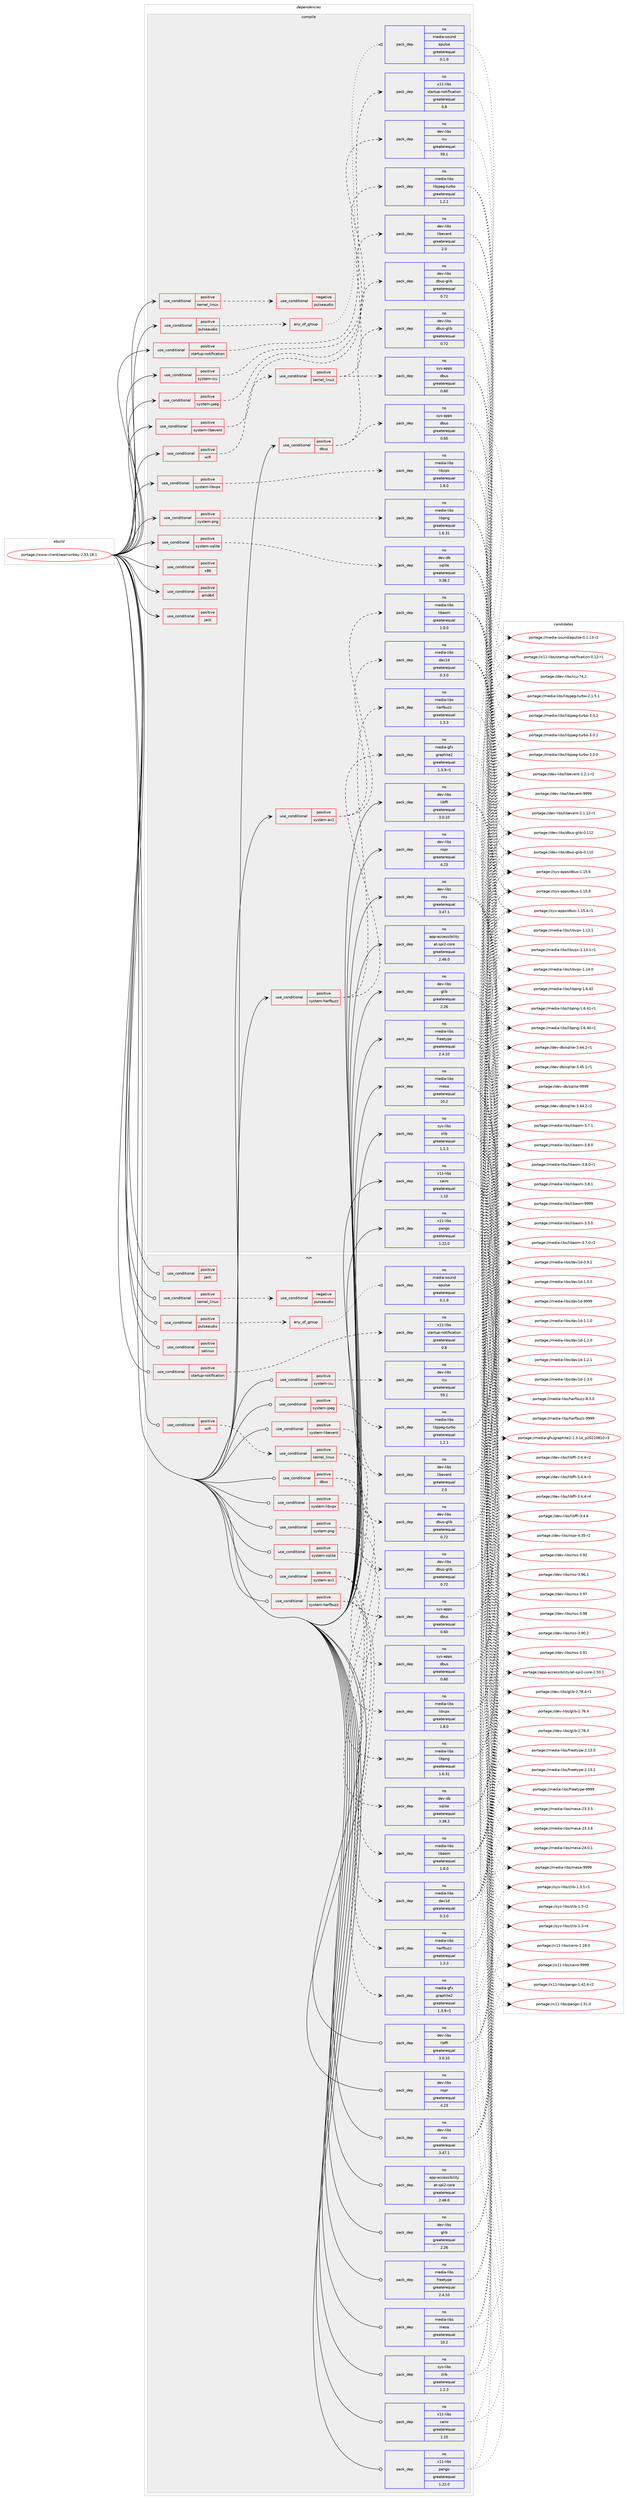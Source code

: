 digraph prolog {

# *************
# Graph options
# *************

newrank=true;
concentrate=true;
compound=true;
graph [rankdir=LR,fontname=Helvetica,fontsize=10,ranksep=1.5];#, ranksep=2.5, nodesep=0.2];
edge  [arrowhead=vee];
node  [fontname=Helvetica,fontsize=10];

# **********
# The ebuild
# **********

subgraph cluster_leftcol {
color=gray;
rank=same;
label=<<i>ebuild</i>>;
id [label="portage://www-client/seamonkey-2.53.18.1", color=red, width=4, href="../www-client/seamonkey-2.53.18.1.svg"];
}

# ****************
# The dependencies
# ****************

subgraph cluster_midcol {
color=gray;
label=<<i>dependencies</i>>;
subgraph cluster_compile {
fillcolor="#eeeeee";
style=filled;
label=<<i>compile</i>>;
subgraph cond16048 {
dependency24159 [label=<<TABLE BORDER="0" CELLBORDER="1" CELLSPACING="0" CELLPADDING="4"><TR><TD ROWSPAN="3" CELLPADDING="10">use_conditional</TD></TR><TR><TD>positive</TD></TR><TR><TD>amd64</TD></TR></TABLE>>, shape=none, color=red];
# *** BEGIN UNKNOWN DEPENDENCY TYPE (TODO) ***
# dependency24159 -> package_dependency(portage://www-client/seamonkey-2.53.18.1,install,no,virtual,opengl,none,[,,],[],[])
# *** END UNKNOWN DEPENDENCY TYPE (TODO) ***

}
id:e -> dependency24159:w [weight=20,style="solid",arrowhead="vee"];
subgraph cond16049 {
dependency24160 [label=<<TABLE BORDER="0" CELLBORDER="1" CELLSPACING="0" CELLPADDING="4"><TR><TD ROWSPAN="3" CELLPADDING="10">use_conditional</TD></TR><TR><TD>positive</TD></TR><TR><TD>dbus</TD></TR></TABLE>>, shape=none, color=red];
subgraph pack7816 {
dependency24161 [label=<<TABLE BORDER="0" CELLBORDER="1" CELLSPACING="0" CELLPADDING="4" WIDTH="220"><TR><TD ROWSPAN="6" CELLPADDING="30">pack_dep</TD></TR><TR><TD WIDTH="110">no</TD></TR><TR><TD>dev-libs</TD></TR><TR><TD>dbus-glib</TD></TR><TR><TD>greaterequal</TD></TR><TR><TD>0.72</TD></TR></TABLE>>, shape=none, color=blue];
}
dependency24160:e -> dependency24161:w [weight=20,style="dashed",arrowhead="vee"];
subgraph pack7817 {
dependency24162 [label=<<TABLE BORDER="0" CELLBORDER="1" CELLSPACING="0" CELLPADDING="4" WIDTH="220"><TR><TD ROWSPAN="6" CELLPADDING="30">pack_dep</TD></TR><TR><TD WIDTH="110">no</TD></TR><TR><TD>sys-apps</TD></TR><TR><TD>dbus</TD></TR><TR><TD>greaterequal</TD></TR><TR><TD>0.60</TD></TR></TABLE>>, shape=none, color=blue];
}
dependency24160:e -> dependency24162:w [weight=20,style="dashed",arrowhead="vee"];
}
id:e -> dependency24160:w [weight=20,style="solid",arrowhead="vee"];
subgraph cond16050 {
dependency24163 [label=<<TABLE BORDER="0" CELLBORDER="1" CELLSPACING="0" CELLPADDING="4"><TR><TD ROWSPAN="3" CELLPADDING="10">use_conditional</TD></TR><TR><TD>positive</TD></TR><TR><TD>jack</TD></TR></TABLE>>, shape=none, color=red];
# *** BEGIN UNKNOWN DEPENDENCY TYPE (TODO) ***
# dependency24163 -> package_dependency(portage://www-client/seamonkey-2.53.18.1,install,no,virtual,jack,none,[,,],[],[])
# *** END UNKNOWN DEPENDENCY TYPE (TODO) ***

}
id:e -> dependency24163:w [weight=20,style="solid",arrowhead="vee"];
subgraph cond16051 {
dependency24164 [label=<<TABLE BORDER="0" CELLBORDER="1" CELLSPACING="0" CELLPADDING="4"><TR><TD ROWSPAN="3" CELLPADDING="10">use_conditional</TD></TR><TR><TD>positive</TD></TR><TR><TD>kernel_linux</TD></TR></TABLE>>, shape=none, color=red];
subgraph cond16052 {
dependency24165 [label=<<TABLE BORDER="0" CELLBORDER="1" CELLSPACING="0" CELLPADDING="4"><TR><TD ROWSPAN="3" CELLPADDING="10">use_conditional</TD></TR><TR><TD>negative</TD></TR><TR><TD>pulseaudio</TD></TR></TABLE>>, shape=none, color=red];
# *** BEGIN UNKNOWN DEPENDENCY TYPE (TODO) ***
# dependency24165 -> package_dependency(portage://www-client/seamonkey-2.53.18.1,install,no,media-libs,alsa-lib,none,[,,],[],[])
# *** END UNKNOWN DEPENDENCY TYPE (TODO) ***

}
dependency24164:e -> dependency24165:w [weight=20,style="dashed",arrowhead="vee"];
}
id:e -> dependency24164:w [weight=20,style="solid",arrowhead="vee"];
subgraph cond16053 {
dependency24166 [label=<<TABLE BORDER="0" CELLBORDER="1" CELLSPACING="0" CELLPADDING="4"><TR><TD ROWSPAN="3" CELLPADDING="10">use_conditional</TD></TR><TR><TD>positive</TD></TR><TR><TD>pulseaudio</TD></TR></TABLE>>, shape=none, color=red];
subgraph any288 {
dependency24167 [label=<<TABLE BORDER="0" CELLBORDER="1" CELLSPACING="0" CELLPADDING="4"><TR><TD CELLPADDING="10">any_of_group</TD></TR></TABLE>>, shape=none, color=red];# *** BEGIN UNKNOWN DEPENDENCY TYPE (TODO) ***
# dependency24167 -> package_dependency(portage://www-client/seamonkey-2.53.18.1,install,no,media-libs,libpulse,none,[,,],[],[])
# *** END UNKNOWN DEPENDENCY TYPE (TODO) ***

subgraph pack7818 {
dependency24168 [label=<<TABLE BORDER="0" CELLBORDER="1" CELLSPACING="0" CELLPADDING="4" WIDTH="220"><TR><TD ROWSPAN="6" CELLPADDING="30">pack_dep</TD></TR><TR><TD WIDTH="110">no</TD></TR><TR><TD>media-sound</TD></TR><TR><TD>apulse</TD></TR><TR><TD>greaterequal</TD></TR><TR><TD>0.1.9</TD></TR></TABLE>>, shape=none, color=blue];
}
dependency24167:e -> dependency24168:w [weight=20,style="dotted",arrowhead="oinv"];
}
dependency24166:e -> dependency24167:w [weight=20,style="dashed",arrowhead="vee"];
}
id:e -> dependency24166:w [weight=20,style="solid",arrowhead="vee"];
subgraph cond16054 {
dependency24169 [label=<<TABLE BORDER="0" CELLBORDER="1" CELLSPACING="0" CELLPADDING="4"><TR><TD ROWSPAN="3" CELLPADDING="10">use_conditional</TD></TR><TR><TD>positive</TD></TR><TR><TD>startup-notification</TD></TR></TABLE>>, shape=none, color=red];
subgraph pack7819 {
dependency24170 [label=<<TABLE BORDER="0" CELLBORDER="1" CELLSPACING="0" CELLPADDING="4" WIDTH="220"><TR><TD ROWSPAN="6" CELLPADDING="30">pack_dep</TD></TR><TR><TD WIDTH="110">no</TD></TR><TR><TD>x11-libs</TD></TR><TR><TD>startup-notification</TD></TR><TR><TD>greaterequal</TD></TR><TR><TD>0.8</TD></TR></TABLE>>, shape=none, color=blue];
}
dependency24169:e -> dependency24170:w [weight=20,style="dashed",arrowhead="vee"];
}
id:e -> dependency24169:w [weight=20,style="solid",arrowhead="vee"];
subgraph cond16055 {
dependency24171 [label=<<TABLE BORDER="0" CELLBORDER="1" CELLSPACING="0" CELLPADDING="4"><TR><TD ROWSPAN="3" CELLPADDING="10">use_conditional</TD></TR><TR><TD>positive</TD></TR><TR><TD>system-av1</TD></TR></TABLE>>, shape=none, color=red];
subgraph pack7820 {
dependency24172 [label=<<TABLE BORDER="0" CELLBORDER="1" CELLSPACING="0" CELLPADDING="4" WIDTH="220"><TR><TD ROWSPAN="6" CELLPADDING="30">pack_dep</TD></TR><TR><TD WIDTH="110">no</TD></TR><TR><TD>media-libs</TD></TR><TR><TD>dav1d</TD></TR><TR><TD>greaterequal</TD></TR><TR><TD>0.3.0</TD></TR></TABLE>>, shape=none, color=blue];
}
dependency24171:e -> dependency24172:w [weight=20,style="dashed",arrowhead="vee"];
subgraph pack7821 {
dependency24173 [label=<<TABLE BORDER="0" CELLBORDER="1" CELLSPACING="0" CELLPADDING="4" WIDTH="220"><TR><TD ROWSPAN="6" CELLPADDING="30">pack_dep</TD></TR><TR><TD WIDTH="110">no</TD></TR><TR><TD>media-libs</TD></TR><TR><TD>libaom</TD></TR><TR><TD>greaterequal</TD></TR><TR><TD>1.0.0</TD></TR></TABLE>>, shape=none, color=blue];
}
dependency24171:e -> dependency24173:w [weight=20,style="dashed",arrowhead="vee"];
}
id:e -> dependency24171:w [weight=20,style="solid",arrowhead="vee"];
subgraph cond16056 {
dependency24174 [label=<<TABLE BORDER="0" CELLBORDER="1" CELLSPACING="0" CELLPADDING="4"><TR><TD ROWSPAN="3" CELLPADDING="10">use_conditional</TD></TR><TR><TD>positive</TD></TR><TR><TD>system-harfbuzz</TD></TR></TABLE>>, shape=none, color=red];
subgraph pack7822 {
dependency24175 [label=<<TABLE BORDER="0" CELLBORDER="1" CELLSPACING="0" CELLPADDING="4" WIDTH="220"><TR><TD ROWSPAN="6" CELLPADDING="30">pack_dep</TD></TR><TR><TD WIDTH="110">no</TD></TR><TR><TD>media-gfx</TD></TR><TR><TD>graphite2</TD></TR><TR><TD>greaterequal</TD></TR><TR><TD>1.3.9-r1</TD></TR></TABLE>>, shape=none, color=blue];
}
dependency24174:e -> dependency24175:w [weight=20,style="dashed",arrowhead="vee"];
subgraph pack7823 {
dependency24176 [label=<<TABLE BORDER="0" CELLBORDER="1" CELLSPACING="0" CELLPADDING="4" WIDTH="220"><TR><TD ROWSPAN="6" CELLPADDING="30">pack_dep</TD></TR><TR><TD WIDTH="110">no</TD></TR><TR><TD>media-libs</TD></TR><TR><TD>harfbuzz</TD></TR><TR><TD>greaterequal</TD></TR><TR><TD>1.3.3</TD></TR></TABLE>>, shape=none, color=blue];
}
dependency24174:e -> dependency24176:w [weight=20,style="dashed",arrowhead="vee"];
}
id:e -> dependency24174:w [weight=20,style="solid",arrowhead="vee"];
subgraph cond16057 {
dependency24177 [label=<<TABLE BORDER="0" CELLBORDER="1" CELLSPACING="0" CELLPADDING="4"><TR><TD ROWSPAN="3" CELLPADDING="10">use_conditional</TD></TR><TR><TD>positive</TD></TR><TR><TD>system-icu</TD></TR></TABLE>>, shape=none, color=red];
subgraph pack7824 {
dependency24178 [label=<<TABLE BORDER="0" CELLBORDER="1" CELLSPACING="0" CELLPADDING="4" WIDTH="220"><TR><TD ROWSPAN="6" CELLPADDING="30">pack_dep</TD></TR><TR><TD WIDTH="110">no</TD></TR><TR><TD>dev-libs</TD></TR><TR><TD>icu</TD></TR><TR><TD>greaterequal</TD></TR><TR><TD>59.1</TD></TR></TABLE>>, shape=none, color=blue];
}
dependency24177:e -> dependency24178:w [weight=20,style="dashed",arrowhead="vee"];
}
id:e -> dependency24177:w [weight=20,style="solid",arrowhead="vee"];
subgraph cond16058 {
dependency24179 [label=<<TABLE BORDER="0" CELLBORDER="1" CELLSPACING="0" CELLPADDING="4"><TR><TD ROWSPAN="3" CELLPADDING="10">use_conditional</TD></TR><TR><TD>positive</TD></TR><TR><TD>system-jpeg</TD></TR></TABLE>>, shape=none, color=red];
subgraph pack7825 {
dependency24180 [label=<<TABLE BORDER="0" CELLBORDER="1" CELLSPACING="0" CELLPADDING="4" WIDTH="220"><TR><TD ROWSPAN="6" CELLPADDING="30">pack_dep</TD></TR><TR><TD WIDTH="110">no</TD></TR><TR><TD>media-libs</TD></TR><TR><TD>libjpeg-turbo</TD></TR><TR><TD>greaterequal</TD></TR><TR><TD>1.2.1</TD></TR></TABLE>>, shape=none, color=blue];
}
dependency24179:e -> dependency24180:w [weight=20,style="dashed",arrowhead="vee"];
}
id:e -> dependency24179:w [weight=20,style="solid",arrowhead="vee"];
subgraph cond16059 {
dependency24181 [label=<<TABLE BORDER="0" CELLBORDER="1" CELLSPACING="0" CELLPADDING="4"><TR><TD ROWSPAN="3" CELLPADDING="10">use_conditional</TD></TR><TR><TD>positive</TD></TR><TR><TD>system-libevent</TD></TR></TABLE>>, shape=none, color=red];
subgraph pack7826 {
dependency24182 [label=<<TABLE BORDER="0" CELLBORDER="1" CELLSPACING="0" CELLPADDING="4" WIDTH="220"><TR><TD ROWSPAN="6" CELLPADDING="30">pack_dep</TD></TR><TR><TD WIDTH="110">no</TD></TR><TR><TD>dev-libs</TD></TR><TR><TD>libevent</TD></TR><TR><TD>greaterequal</TD></TR><TR><TD>2.0</TD></TR></TABLE>>, shape=none, color=blue];
}
dependency24181:e -> dependency24182:w [weight=20,style="dashed",arrowhead="vee"];
}
id:e -> dependency24181:w [weight=20,style="solid",arrowhead="vee"];
subgraph cond16060 {
dependency24183 [label=<<TABLE BORDER="0" CELLBORDER="1" CELLSPACING="0" CELLPADDING="4"><TR><TD ROWSPAN="3" CELLPADDING="10">use_conditional</TD></TR><TR><TD>positive</TD></TR><TR><TD>system-libvpx</TD></TR></TABLE>>, shape=none, color=red];
subgraph pack7827 {
dependency24184 [label=<<TABLE BORDER="0" CELLBORDER="1" CELLSPACING="0" CELLPADDING="4" WIDTH="220"><TR><TD ROWSPAN="6" CELLPADDING="30">pack_dep</TD></TR><TR><TD WIDTH="110">no</TD></TR><TR><TD>media-libs</TD></TR><TR><TD>libvpx</TD></TR><TR><TD>greaterequal</TD></TR><TR><TD>1.8.0</TD></TR></TABLE>>, shape=none, color=blue];
}
dependency24183:e -> dependency24184:w [weight=20,style="dashed",arrowhead="vee"];
}
id:e -> dependency24183:w [weight=20,style="solid",arrowhead="vee"];
subgraph cond16061 {
dependency24185 [label=<<TABLE BORDER="0" CELLBORDER="1" CELLSPACING="0" CELLPADDING="4"><TR><TD ROWSPAN="3" CELLPADDING="10">use_conditional</TD></TR><TR><TD>positive</TD></TR><TR><TD>system-png</TD></TR></TABLE>>, shape=none, color=red];
subgraph pack7828 {
dependency24186 [label=<<TABLE BORDER="0" CELLBORDER="1" CELLSPACING="0" CELLPADDING="4" WIDTH="220"><TR><TD ROWSPAN="6" CELLPADDING="30">pack_dep</TD></TR><TR><TD WIDTH="110">no</TD></TR><TR><TD>media-libs</TD></TR><TR><TD>libpng</TD></TR><TR><TD>greaterequal</TD></TR><TR><TD>1.6.31</TD></TR></TABLE>>, shape=none, color=blue];
}
dependency24185:e -> dependency24186:w [weight=20,style="dashed",arrowhead="vee"];
}
id:e -> dependency24185:w [weight=20,style="solid",arrowhead="vee"];
subgraph cond16062 {
dependency24187 [label=<<TABLE BORDER="0" CELLBORDER="1" CELLSPACING="0" CELLPADDING="4"><TR><TD ROWSPAN="3" CELLPADDING="10">use_conditional</TD></TR><TR><TD>positive</TD></TR><TR><TD>system-sqlite</TD></TR></TABLE>>, shape=none, color=red];
subgraph pack7829 {
dependency24188 [label=<<TABLE BORDER="0" CELLBORDER="1" CELLSPACING="0" CELLPADDING="4" WIDTH="220"><TR><TD ROWSPAN="6" CELLPADDING="30">pack_dep</TD></TR><TR><TD WIDTH="110">no</TD></TR><TR><TD>dev-db</TD></TR><TR><TD>sqlite</TD></TR><TR><TD>greaterequal</TD></TR><TR><TD>3.38.2</TD></TR></TABLE>>, shape=none, color=blue];
}
dependency24187:e -> dependency24188:w [weight=20,style="dashed",arrowhead="vee"];
}
id:e -> dependency24187:w [weight=20,style="solid",arrowhead="vee"];
subgraph cond16063 {
dependency24189 [label=<<TABLE BORDER="0" CELLBORDER="1" CELLSPACING="0" CELLPADDING="4"><TR><TD ROWSPAN="3" CELLPADDING="10">use_conditional</TD></TR><TR><TD>positive</TD></TR><TR><TD>wifi</TD></TR></TABLE>>, shape=none, color=red];
subgraph cond16064 {
dependency24190 [label=<<TABLE BORDER="0" CELLBORDER="1" CELLSPACING="0" CELLPADDING="4"><TR><TD ROWSPAN="3" CELLPADDING="10">use_conditional</TD></TR><TR><TD>positive</TD></TR><TR><TD>kernel_linux</TD></TR></TABLE>>, shape=none, color=red];
subgraph pack7830 {
dependency24191 [label=<<TABLE BORDER="0" CELLBORDER="1" CELLSPACING="0" CELLPADDING="4" WIDTH="220"><TR><TD ROWSPAN="6" CELLPADDING="30">pack_dep</TD></TR><TR><TD WIDTH="110">no</TD></TR><TR><TD>dev-libs</TD></TR><TR><TD>dbus-glib</TD></TR><TR><TD>greaterequal</TD></TR><TR><TD>0.72</TD></TR></TABLE>>, shape=none, color=blue];
}
dependency24190:e -> dependency24191:w [weight=20,style="dashed",arrowhead="vee"];
# *** BEGIN UNKNOWN DEPENDENCY TYPE (TODO) ***
# dependency24190 -> package_dependency(portage://www-client/seamonkey-2.53.18.1,install,no,net-misc,networkmanager,none,[,,],[],[])
# *** END UNKNOWN DEPENDENCY TYPE (TODO) ***

subgraph pack7831 {
dependency24192 [label=<<TABLE BORDER="0" CELLBORDER="1" CELLSPACING="0" CELLPADDING="4" WIDTH="220"><TR><TD ROWSPAN="6" CELLPADDING="30">pack_dep</TD></TR><TR><TD WIDTH="110">no</TD></TR><TR><TD>sys-apps</TD></TR><TR><TD>dbus</TD></TR><TR><TD>greaterequal</TD></TR><TR><TD>0.60</TD></TR></TABLE>>, shape=none, color=blue];
}
dependency24190:e -> dependency24192:w [weight=20,style="dashed",arrowhead="vee"];
}
dependency24189:e -> dependency24190:w [weight=20,style="dashed",arrowhead="vee"];
}
id:e -> dependency24189:w [weight=20,style="solid",arrowhead="vee"];
subgraph cond16065 {
dependency24193 [label=<<TABLE BORDER="0" CELLBORDER="1" CELLSPACING="0" CELLPADDING="4"><TR><TD ROWSPAN="3" CELLPADDING="10">use_conditional</TD></TR><TR><TD>positive</TD></TR><TR><TD>x86</TD></TR></TABLE>>, shape=none, color=red];
# *** BEGIN UNKNOWN DEPENDENCY TYPE (TODO) ***
# dependency24193 -> package_dependency(portage://www-client/seamonkey-2.53.18.1,install,no,virtual,opengl,none,[,,],[],[])
# *** END UNKNOWN DEPENDENCY TYPE (TODO) ***

}
id:e -> dependency24193:w [weight=20,style="solid",arrowhead="vee"];
subgraph pack7832 {
dependency24194 [label=<<TABLE BORDER="0" CELLBORDER="1" CELLSPACING="0" CELLPADDING="4" WIDTH="220"><TR><TD ROWSPAN="6" CELLPADDING="30">pack_dep</TD></TR><TR><TD WIDTH="110">no</TD></TR><TR><TD>app-accessibility</TD></TR><TR><TD>at-spi2-core</TD></TR><TR><TD>greaterequal</TD></TR><TR><TD>2.46.0</TD></TR></TABLE>>, shape=none, color=blue];
}
id:e -> dependency24194:w [weight=20,style="solid",arrowhead="vee"];
# *** BEGIN UNKNOWN DEPENDENCY TYPE (TODO) ***
# id -> package_dependency(portage://www-client/seamonkey-2.53.18.1,install,no,app-arch,bzip2,none,[,,],[],[])
# *** END UNKNOWN DEPENDENCY TYPE (TODO) ***

subgraph pack7833 {
dependency24195 [label=<<TABLE BORDER="0" CELLBORDER="1" CELLSPACING="0" CELLPADDING="4" WIDTH="220"><TR><TD ROWSPAN="6" CELLPADDING="30">pack_dep</TD></TR><TR><TD WIDTH="110">no</TD></TR><TR><TD>dev-libs</TD></TR><TR><TD>glib</TD></TR><TR><TD>greaterequal</TD></TR><TR><TD>2.26</TD></TR></TABLE>>, shape=none, color=blue];
}
id:e -> dependency24195:w [weight=20,style="solid",arrowhead="vee"];
subgraph pack7834 {
dependency24196 [label=<<TABLE BORDER="0" CELLBORDER="1" CELLSPACING="0" CELLPADDING="4" WIDTH="220"><TR><TD ROWSPAN="6" CELLPADDING="30">pack_dep</TD></TR><TR><TD WIDTH="110">no</TD></TR><TR><TD>dev-libs</TD></TR><TR><TD>libffi</TD></TR><TR><TD>greaterequal</TD></TR><TR><TD>3.0.10</TD></TR></TABLE>>, shape=none, color=blue];
}
id:e -> dependency24196:w [weight=20,style="solid",arrowhead="vee"];
subgraph pack7835 {
dependency24197 [label=<<TABLE BORDER="0" CELLBORDER="1" CELLSPACING="0" CELLPADDING="4" WIDTH="220"><TR><TD ROWSPAN="6" CELLPADDING="30">pack_dep</TD></TR><TR><TD WIDTH="110">no</TD></TR><TR><TD>dev-libs</TD></TR><TR><TD>nspr</TD></TR><TR><TD>greaterequal</TD></TR><TR><TD>4.23</TD></TR></TABLE>>, shape=none, color=blue];
}
id:e -> dependency24197:w [weight=20,style="solid",arrowhead="vee"];
subgraph pack7836 {
dependency24198 [label=<<TABLE BORDER="0" CELLBORDER="1" CELLSPACING="0" CELLPADDING="4" WIDTH="220"><TR><TD ROWSPAN="6" CELLPADDING="30">pack_dep</TD></TR><TR><TD WIDTH="110">no</TD></TR><TR><TD>dev-libs</TD></TR><TR><TD>nss</TD></TR><TR><TD>greaterequal</TD></TR><TR><TD>3.47.1</TD></TR></TABLE>>, shape=none, color=blue];
}
id:e -> dependency24198:w [weight=20,style="solid",arrowhead="vee"];
# *** BEGIN UNKNOWN DEPENDENCY TYPE (TODO) ***
# id -> package_dependency(portage://www-client/seamonkey-2.53.18.1,install,no,media-libs,fontconfig,none,[,,],[],[])
# *** END UNKNOWN DEPENDENCY TYPE (TODO) ***

subgraph pack7837 {
dependency24199 [label=<<TABLE BORDER="0" CELLBORDER="1" CELLSPACING="0" CELLPADDING="4" WIDTH="220"><TR><TD ROWSPAN="6" CELLPADDING="30">pack_dep</TD></TR><TR><TD WIDTH="110">no</TD></TR><TR><TD>media-libs</TD></TR><TR><TD>freetype</TD></TR><TR><TD>greaterequal</TD></TR><TR><TD>2.4.10</TD></TR></TABLE>>, shape=none, color=blue];
}
id:e -> dependency24199:w [weight=20,style="solid",arrowhead="vee"];
subgraph pack7838 {
dependency24200 [label=<<TABLE BORDER="0" CELLBORDER="1" CELLSPACING="0" CELLPADDING="4" WIDTH="220"><TR><TD ROWSPAN="6" CELLPADDING="30">pack_dep</TD></TR><TR><TD WIDTH="110">no</TD></TR><TR><TD>media-libs</TD></TR><TR><TD>mesa</TD></TR><TR><TD>greaterequal</TD></TR><TR><TD>10.2</TD></TR></TABLE>>, shape=none, color=blue];
}
id:e -> dependency24200:w [weight=20,style="solid",arrowhead="vee"];
# *** BEGIN UNKNOWN DEPENDENCY TYPE (TODO) ***
# id -> package_dependency(portage://www-client/seamonkey-2.53.18.1,install,no,media-video,ffmpeg,none,[,,],[],[])
# *** END UNKNOWN DEPENDENCY TYPE (TODO) ***

subgraph pack7839 {
dependency24201 [label=<<TABLE BORDER="0" CELLBORDER="1" CELLSPACING="0" CELLPADDING="4" WIDTH="220"><TR><TD ROWSPAN="6" CELLPADDING="30">pack_dep</TD></TR><TR><TD WIDTH="110">no</TD></TR><TR><TD>sys-libs</TD></TR><TR><TD>zlib</TD></TR><TR><TD>greaterequal</TD></TR><TR><TD>1.2.3</TD></TR></TABLE>>, shape=none, color=blue];
}
id:e -> dependency24201:w [weight=20,style="solid",arrowhead="vee"];
# *** BEGIN UNKNOWN DEPENDENCY TYPE (TODO) ***
# id -> package_dependency(portage://www-client/seamonkey-2.53.18.1,install,no,virtual,freedesktop-icon-theme,none,[,,],[],[])
# *** END UNKNOWN DEPENDENCY TYPE (TODO) ***

# *** BEGIN UNKNOWN DEPENDENCY TYPE (TODO) ***
# id -> package_dependency(portage://www-client/seamonkey-2.53.18.1,install,no,x11-base,xorg-proto,none,[,,],[],[])
# *** END UNKNOWN DEPENDENCY TYPE (TODO) ***

subgraph pack7840 {
dependency24202 [label=<<TABLE BORDER="0" CELLBORDER="1" CELLSPACING="0" CELLPADDING="4" WIDTH="220"><TR><TD ROWSPAN="6" CELLPADDING="30">pack_dep</TD></TR><TR><TD WIDTH="110">no</TD></TR><TR><TD>x11-libs</TD></TR><TR><TD>cairo</TD></TR><TR><TD>greaterequal</TD></TR><TR><TD>1.10</TD></TR></TABLE>>, shape=none, color=blue];
}
id:e -> dependency24202:w [weight=20,style="solid",arrowhead="vee"];
# *** BEGIN UNKNOWN DEPENDENCY TYPE (TODO) ***
# id -> package_dependency(portage://www-client/seamonkey-2.53.18.1,install,no,x11-libs,gdk-pixbuf,none,[,,],[],[])
# *** END UNKNOWN DEPENDENCY TYPE (TODO) ***

# *** BEGIN UNKNOWN DEPENDENCY TYPE (TODO) ***
# id -> package_dependency(portage://www-client/seamonkey-2.53.18.1,install,no,x11-libs,gtk+,none,[,,],[slot(3)],[use(enable(X),none)])
# *** END UNKNOWN DEPENDENCY TYPE (TODO) ***

# *** BEGIN UNKNOWN DEPENDENCY TYPE (TODO) ***
# id -> package_dependency(portage://www-client/seamonkey-2.53.18.1,install,no,x11-libs,libX11,none,[,,],[],[])
# *** END UNKNOWN DEPENDENCY TYPE (TODO) ***

# *** BEGIN UNKNOWN DEPENDENCY TYPE (TODO) ***
# id -> package_dependency(portage://www-client/seamonkey-2.53.18.1,install,no,x11-libs,libXcomposite,none,[,,],[],[])
# *** END UNKNOWN DEPENDENCY TYPE (TODO) ***

# *** BEGIN UNKNOWN DEPENDENCY TYPE (TODO) ***
# id -> package_dependency(portage://www-client/seamonkey-2.53.18.1,install,no,x11-libs,libXdamage,none,[,,],[],[])
# *** END UNKNOWN DEPENDENCY TYPE (TODO) ***

# *** BEGIN UNKNOWN DEPENDENCY TYPE (TODO) ***
# id -> package_dependency(portage://www-client/seamonkey-2.53.18.1,install,no,x11-libs,libXext,none,[,,],[],[])
# *** END UNKNOWN DEPENDENCY TYPE (TODO) ***

# *** BEGIN UNKNOWN DEPENDENCY TYPE (TODO) ***
# id -> package_dependency(portage://www-client/seamonkey-2.53.18.1,install,no,x11-libs,libXfixes,none,[,,],[],[])
# *** END UNKNOWN DEPENDENCY TYPE (TODO) ***

# *** BEGIN UNKNOWN DEPENDENCY TYPE (TODO) ***
# id -> package_dependency(portage://www-client/seamonkey-2.53.18.1,install,no,x11-libs,libXrender,none,[,,],[],[])
# *** END UNKNOWN DEPENDENCY TYPE (TODO) ***

# *** BEGIN UNKNOWN DEPENDENCY TYPE (TODO) ***
# id -> package_dependency(portage://www-client/seamonkey-2.53.18.1,install,no,x11-libs,libXt,none,[,,],[],[])
# *** END UNKNOWN DEPENDENCY TYPE (TODO) ***

# *** BEGIN UNKNOWN DEPENDENCY TYPE (TODO) ***
# id -> package_dependency(portage://www-client/seamonkey-2.53.18.1,install,no,x11-libs,libxcb,none,[,,],any_same_slot,[])
# *** END UNKNOWN DEPENDENCY TYPE (TODO) ***

subgraph pack7841 {
dependency24203 [label=<<TABLE BORDER="0" CELLBORDER="1" CELLSPACING="0" CELLPADDING="4" WIDTH="220"><TR><TD ROWSPAN="6" CELLPADDING="30">pack_dep</TD></TR><TR><TD WIDTH="110">no</TD></TR><TR><TD>x11-libs</TD></TR><TR><TD>pango</TD></TR><TR><TD>greaterequal</TD></TR><TR><TD>1.22.0</TD></TR></TABLE>>, shape=none, color=blue];
}
id:e -> dependency24203:w [weight=20,style="solid",arrowhead="vee"];
# *** BEGIN UNKNOWN DEPENDENCY TYPE (TODO) ***
# id -> package_dependency(portage://www-client/seamonkey-2.53.18.1,install,no,x11-libs,pixman,none,[,,],[],[])
# *** END UNKNOWN DEPENDENCY TYPE (TODO) ***

# *** BEGIN UNKNOWN DEPENDENCY TYPE (TODO) ***
# id -> package_dependency(portage://www-client/seamonkey-2.53.18.1,install,strong,sys-devel,llvm,none,[,,],[slot(0)],[])
# *** END UNKNOWN DEPENDENCY TYPE (TODO) ***

}
subgraph cluster_compileandrun {
fillcolor="#eeeeee";
style=filled;
label=<<i>compile and run</i>>;
}
subgraph cluster_run {
fillcolor="#eeeeee";
style=filled;
label=<<i>run</i>>;
subgraph cond16066 {
dependency24204 [label=<<TABLE BORDER="0" CELLBORDER="1" CELLSPACING="0" CELLPADDING="4"><TR><TD ROWSPAN="3" CELLPADDING="10">use_conditional</TD></TR><TR><TD>positive</TD></TR><TR><TD>dbus</TD></TR></TABLE>>, shape=none, color=red];
subgraph pack7842 {
dependency24205 [label=<<TABLE BORDER="0" CELLBORDER="1" CELLSPACING="0" CELLPADDING="4" WIDTH="220"><TR><TD ROWSPAN="6" CELLPADDING="30">pack_dep</TD></TR><TR><TD WIDTH="110">no</TD></TR><TR><TD>dev-libs</TD></TR><TR><TD>dbus-glib</TD></TR><TR><TD>greaterequal</TD></TR><TR><TD>0.72</TD></TR></TABLE>>, shape=none, color=blue];
}
dependency24204:e -> dependency24205:w [weight=20,style="dashed",arrowhead="vee"];
subgraph pack7843 {
dependency24206 [label=<<TABLE BORDER="0" CELLBORDER="1" CELLSPACING="0" CELLPADDING="4" WIDTH="220"><TR><TD ROWSPAN="6" CELLPADDING="30">pack_dep</TD></TR><TR><TD WIDTH="110">no</TD></TR><TR><TD>sys-apps</TD></TR><TR><TD>dbus</TD></TR><TR><TD>greaterequal</TD></TR><TR><TD>0.60</TD></TR></TABLE>>, shape=none, color=blue];
}
dependency24204:e -> dependency24206:w [weight=20,style="dashed",arrowhead="vee"];
}
id:e -> dependency24204:w [weight=20,style="solid",arrowhead="odot"];
subgraph cond16067 {
dependency24207 [label=<<TABLE BORDER="0" CELLBORDER="1" CELLSPACING="0" CELLPADDING="4"><TR><TD ROWSPAN="3" CELLPADDING="10">use_conditional</TD></TR><TR><TD>positive</TD></TR><TR><TD>jack</TD></TR></TABLE>>, shape=none, color=red];
# *** BEGIN UNKNOWN DEPENDENCY TYPE (TODO) ***
# dependency24207 -> package_dependency(portage://www-client/seamonkey-2.53.18.1,run,no,virtual,jack,none,[,,],[],[])
# *** END UNKNOWN DEPENDENCY TYPE (TODO) ***

}
id:e -> dependency24207:w [weight=20,style="solid",arrowhead="odot"];
subgraph cond16068 {
dependency24208 [label=<<TABLE BORDER="0" CELLBORDER="1" CELLSPACING="0" CELLPADDING="4"><TR><TD ROWSPAN="3" CELLPADDING="10">use_conditional</TD></TR><TR><TD>positive</TD></TR><TR><TD>kernel_linux</TD></TR></TABLE>>, shape=none, color=red];
subgraph cond16069 {
dependency24209 [label=<<TABLE BORDER="0" CELLBORDER="1" CELLSPACING="0" CELLPADDING="4"><TR><TD ROWSPAN="3" CELLPADDING="10">use_conditional</TD></TR><TR><TD>negative</TD></TR><TR><TD>pulseaudio</TD></TR></TABLE>>, shape=none, color=red];
# *** BEGIN UNKNOWN DEPENDENCY TYPE (TODO) ***
# dependency24209 -> package_dependency(portage://www-client/seamonkey-2.53.18.1,run,no,media-libs,alsa-lib,none,[,,],[],[])
# *** END UNKNOWN DEPENDENCY TYPE (TODO) ***

}
dependency24208:e -> dependency24209:w [weight=20,style="dashed",arrowhead="vee"];
}
id:e -> dependency24208:w [weight=20,style="solid",arrowhead="odot"];
subgraph cond16070 {
dependency24210 [label=<<TABLE BORDER="0" CELLBORDER="1" CELLSPACING="0" CELLPADDING="4"><TR><TD ROWSPAN="3" CELLPADDING="10">use_conditional</TD></TR><TR><TD>positive</TD></TR><TR><TD>pulseaudio</TD></TR></TABLE>>, shape=none, color=red];
subgraph any289 {
dependency24211 [label=<<TABLE BORDER="0" CELLBORDER="1" CELLSPACING="0" CELLPADDING="4"><TR><TD CELLPADDING="10">any_of_group</TD></TR></TABLE>>, shape=none, color=red];# *** BEGIN UNKNOWN DEPENDENCY TYPE (TODO) ***
# dependency24211 -> package_dependency(portage://www-client/seamonkey-2.53.18.1,run,no,media-libs,libpulse,none,[,,],[],[])
# *** END UNKNOWN DEPENDENCY TYPE (TODO) ***

subgraph pack7844 {
dependency24212 [label=<<TABLE BORDER="0" CELLBORDER="1" CELLSPACING="0" CELLPADDING="4" WIDTH="220"><TR><TD ROWSPAN="6" CELLPADDING="30">pack_dep</TD></TR><TR><TD WIDTH="110">no</TD></TR><TR><TD>media-sound</TD></TR><TR><TD>apulse</TD></TR><TR><TD>greaterequal</TD></TR><TR><TD>0.1.9</TD></TR></TABLE>>, shape=none, color=blue];
}
dependency24211:e -> dependency24212:w [weight=20,style="dotted",arrowhead="oinv"];
}
dependency24210:e -> dependency24211:w [weight=20,style="dashed",arrowhead="vee"];
}
id:e -> dependency24210:w [weight=20,style="solid",arrowhead="odot"];
subgraph cond16071 {
dependency24213 [label=<<TABLE BORDER="0" CELLBORDER="1" CELLSPACING="0" CELLPADDING="4"><TR><TD ROWSPAN="3" CELLPADDING="10">use_conditional</TD></TR><TR><TD>positive</TD></TR><TR><TD>selinux</TD></TR></TABLE>>, shape=none, color=red];
# *** BEGIN UNKNOWN DEPENDENCY TYPE (TODO) ***
# dependency24213 -> package_dependency(portage://www-client/seamonkey-2.53.18.1,run,no,sec-policy,selinux-mozilla,none,[,,],[],[])
# *** END UNKNOWN DEPENDENCY TYPE (TODO) ***

}
id:e -> dependency24213:w [weight=20,style="solid",arrowhead="odot"];
subgraph cond16072 {
dependency24214 [label=<<TABLE BORDER="0" CELLBORDER="1" CELLSPACING="0" CELLPADDING="4"><TR><TD ROWSPAN="3" CELLPADDING="10">use_conditional</TD></TR><TR><TD>positive</TD></TR><TR><TD>startup-notification</TD></TR></TABLE>>, shape=none, color=red];
subgraph pack7845 {
dependency24215 [label=<<TABLE BORDER="0" CELLBORDER="1" CELLSPACING="0" CELLPADDING="4" WIDTH="220"><TR><TD ROWSPAN="6" CELLPADDING="30">pack_dep</TD></TR><TR><TD WIDTH="110">no</TD></TR><TR><TD>x11-libs</TD></TR><TR><TD>startup-notification</TD></TR><TR><TD>greaterequal</TD></TR><TR><TD>0.8</TD></TR></TABLE>>, shape=none, color=blue];
}
dependency24214:e -> dependency24215:w [weight=20,style="dashed",arrowhead="vee"];
}
id:e -> dependency24214:w [weight=20,style="solid",arrowhead="odot"];
subgraph cond16073 {
dependency24216 [label=<<TABLE BORDER="0" CELLBORDER="1" CELLSPACING="0" CELLPADDING="4"><TR><TD ROWSPAN="3" CELLPADDING="10">use_conditional</TD></TR><TR><TD>positive</TD></TR><TR><TD>system-av1</TD></TR></TABLE>>, shape=none, color=red];
subgraph pack7846 {
dependency24217 [label=<<TABLE BORDER="0" CELLBORDER="1" CELLSPACING="0" CELLPADDING="4" WIDTH="220"><TR><TD ROWSPAN="6" CELLPADDING="30">pack_dep</TD></TR><TR><TD WIDTH="110">no</TD></TR><TR><TD>media-libs</TD></TR><TR><TD>dav1d</TD></TR><TR><TD>greaterequal</TD></TR><TR><TD>0.3.0</TD></TR></TABLE>>, shape=none, color=blue];
}
dependency24216:e -> dependency24217:w [weight=20,style="dashed",arrowhead="vee"];
subgraph pack7847 {
dependency24218 [label=<<TABLE BORDER="0" CELLBORDER="1" CELLSPACING="0" CELLPADDING="4" WIDTH="220"><TR><TD ROWSPAN="6" CELLPADDING="30">pack_dep</TD></TR><TR><TD WIDTH="110">no</TD></TR><TR><TD>media-libs</TD></TR><TR><TD>libaom</TD></TR><TR><TD>greaterequal</TD></TR><TR><TD>1.0.0</TD></TR></TABLE>>, shape=none, color=blue];
}
dependency24216:e -> dependency24218:w [weight=20,style="dashed",arrowhead="vee"];
}
id:e -> dependency24216:w [weight=20,style="solid",arrowhead="odot"];
subgraph cond16074 {
dependency24219 [label=<<TABLE BORDER="0" CELLBORDER="1" CELLSPACING="0" CELLPADDING="4"><TR><TD ROWSPAN="3" CELLPADDING="10">use_conditional</TD></TR><TR><TD>positive</TD></TR><TR><TD>system-harfbuzz</TD></TR></TABLE>>, shape=none, color=red];
subgraph pack7848 {
dependency24220 [label=<<TABLE BORDER="0" CELLBORDER="1" CELLSPACING="0" CELLPADDING="4" WIDTH="220"><TR><TD ROWSPAN="6" CELLPADDING="30">pack_dep</TD></TR><TR><TD WIDTH="110">no</TD></TR><TR><TD>media-gfx</TD></TR><TR><TD>graphite2</TD></TR><TR><TD>greaterequal</TD></TR><TR><TD>1.3.9-r1</TD></TR></TABLE>>, shape=none, color=blue];
}
dependency24219:e -> dependency24220:w [weight=20,style="dashed",arrowhead="vee"];
subgraph pack7849 {
dependency24221 [label=<<TABLE BORDER="0" CELLBORDER="1" CELLSPACING="0" CELLPADDING="4" WIDTH="220"><TR><TD ROWSPAN="6" CELLPADDING="30">pack_dep</TD></TR><TR><TD WIDTH="110">no</TD></TR><TR><TD>media-libs</TD></TR><TR><TD>harfbuzz</TD></TR><TR><TD>greaterequal</TD></TR><TR><TD>1.3.3</TD></TR></TABLE>>, shape=none, color=blue];
}
dependency24219:e -> dependency24221:w [weight=20,style="dashed",arrowhead="vee"];
}
id:e -> dependency24219:w [weight=20,style="solid",arrowhead="odot"];
subgraph cond16075 {
dependency24222 [label=<<TABLE BORDER="0" CELLBORDER="1" CELLSPACING="0" CELLPADDING="4"><TR><TD ROWSPAN="3" CELLPADDING="10">use_conditional</TD></TR><TR><TD>positive</TD></TR><TR><TD>system-icu</TD></TR></TABLE>>, shape=none, color=red];
subgraph pack7850 {
dependency24223 [label=<<TABLE BORDER="0" CELLBORDER="1" CELLSPACING="0" CELLPADDING="4" WIDTH="220"><TR><TD ROWSPAN="6" CELLPADDING="30">pack_dep</TD></TR><TR><TD WIDTH="110">no</TD></TR><TR><TD>dev-libs</TD></TR><TR><TD>icu</TD></TR><TR><TD>greaterequal</TD></TR><TR><TD>59.1</TD></TR></TABLE>>, shape=none, color=blue];
}
dependency24222:e -> dependency24223:w [weight=20,style="dashed",arrowhead="vee"];
}
id:e -> dependency24222:w [weight=20,style="solid",arrowhead="odot"];
subgraph cond16076 {
dependency24224 [label=<<TABLE BORDER="0" CELLBORDER="1" CELLSPACING="0" CELLPADDING="4"><TR><TD ROWSPAN="3" CELLPADDING="10">use_conditional</TD></TR><TR><TD>positive</TD></TR><TR><TD>system-jpeg</TD></TR></TABLE>>, shape=none, color=red];
subgraph pack7851 {
dependency24225 [label=<<TABLE BORDER="0" CELLBORDER="1" CELLSPACING="0" CELLPADDING="4" WIDTH="220"><TR><TD ROWSPAN="6" CELLPADDING="30">pack_dep</TD></TR><TR><TD WIDTH="110">no</TD></TR><TR><TD>media-libs</TD></TR><TR><TD>libjpeg-turbo</TD></TR><TR><TD>greaterequal</TD></TR><TR><TD>1.2.1</TD></TR></TABLE>>, shape=none, color=blue];
}
dependency24224:e -> dependency24225:w [weight=20,style="dashed",arrowhead="vee"];
}
id:e -> dependency24224:w [weight=20,style="solid",arrowhead="odot"];
subgraph cond16077 {
dependency24226 [label=<<TABLE BORDER="0" CELLBORDER="1" CELLSPACING="0" CELLPADDING="4"><TR><TD ROWSPAN="3" CELLPADDING="10">use_conditional</TD></TR><TR><TD>positive</TD></TR><TR><TD>system-libevent</TD></TR></TABLE>>, shape=none, color=red];
subgraph pack7852 {
dependency24227 [label=<<TABLE BORDER="0" CELLBORDER="1" CELLSPACING="0" CELLPADDING="4" WIDTH="220"><TR><TD ROWSPAN="6" CELLPADDING="30">pack_dep</TD></TR><TR><TD WIDTH="110">no</TD></TR><TR><TD>dev-libs</TD></TR><TR><TD>libevent</TD></TR><TR><TD>greaterequal</TD></TR><TR><TD>2.0</TD></TR></TABLE>>, shape=none, color=blue];
}
dependency24226:e -> dependency24227:w [weight=20,style="dashed",arrowhead="vee"];
}
id:e -> dependency24226:w [weight=20,style="solid",arrowhead="odot"];
subgraph cond16078 {
dependency24228 [label=<<TABLE BORDER="0" CELLBORDER="1" CELLSPACING="0" CELLPADDING="4"><TR><TD ROWSPAN="3" CELLPADDING="10">use_conditional</TD></TR><TR><TD>positive</TD></TR><TR><TD>system-libvpx</TD></TR></TABLE>>, shape=none, color=red];
subgraph pack7853 {
dependency24229 [label=<<TABLE BORDER="0" CELLBORDER="1" CELLSPACING="0" CELLPADDING="4" WIDTH="220"><TR><TD ROWSPAN="6" CELLPADDING="30">pack_dep</TD></TR><TR><TD WIDTH="110">no</TD></TR><TR><TD>media-libs</TD></TR><TR><TD>libvpx</TD></TR><TR><TD>greaterequal</TD></TR><TR><TD>1.8.0</TD></TR></TABLE>>, shape=none, color=blue];
}
dependency24228:e -> dependency24229:w [weight=20,style="dashed",arrowhead="vee"];
}
id:e -> dependency24228:w [weight=20,style="solid",arrowhead="odot"];
subgraph cond16079 {
dependency24230 [label=<<TABLE BORDER="0" CELLBORDER="1" CELLSPACING="0" CELLPADDING="4"><TR><TD ROWSPAN="3" CELLPADDING="10">use_conditional</TD></TR><TR><TD>positive</TD></TR><TR><TD>system-png</TD></TR></TABLE>>, shape=none, color=red];
subgraph pack7854 {
dependency24231 [label=<<TABLE BORDER="0" CELLBORDER="1" CELLSPACING="0" CELLPADDING="4" WIDTH="220"><TR><TD ROWSPAN="6" CELLPADDING="30">pack_dep</TD></TR><TR><TD WIDTH="110">no</TD></TR><TR><TD>media-libs</TD></TR><TR><TD>libpng</TD></TR><TR><TD>greaterequal</TD></TR><TR><TD>1.6.31</TD></TR></TABLE>>, shape=none, color=blue];
}
dependency24230:e -> dependency24231:w [weight=20,style="dashed",arrowhead="vee"];
}
id:e -> dependency24230:w [weight=20,style="solid",arrowhead="odot"];
subgraph cond16080 {
dependency24232 [label=<<TABLE BORDER="0" CELLBORDER="1" CELLSPACING="0" CELLPADDING="4"><TR><TD ROWSPAN="3" CELLPADDING="10">use_conditional</TD></TR><TR><TD>positive</TD></TR><TR><TD>system-sqlite</TD></TR></TABLE>>, shape=none, color=red];
subgraph pack7855 {
dependency24233 [label=<<TABLE BORDER="0" CELLBORDER="1" CELLSPACING="0" CELLPADDING="4" WIDTH="220"><TR><TD ROWSPAN="6" CELLPADDING="30">pack_dep</TD></TR><TR><TD WIDTH="110">no</TD></TR><TR><TD>dev-db</TD></TR><TR><TD>sqlite</TD></TR><TR><TD>greaterequal</TD></TR><TR><TD>3.38.2</TD></TR></TABLE>>, shape=none, color=blue];
}
dependency24232:e -> dependency24233:w [weight=20,style="dashed",arrowhead="vee"];
}
id:e -> dependency24232:w [weight=20,style="solid",arrowhead="odot"];
subgraph cond16081 {
dependency24234 [label=<<TABLE BORDER="0" CELLBORDER="1" CELLSPACING="0" CELLPADDING="4"><TR><TD ROWSPAN="3" CELLPADDING="10">use_conditional</TD></TR><TR><TD>positive</TD></TR><TR><TD>wifi</TD></TR></TABLE>>, shape=none, color=red];
subgraph cond16082 {
dependency24235 [label=<<TABLE BORDER="0" CELLBORDER="1" CELLSPACING="0" CELLPADDING="4"><TR><TD ROWSPAN="3" CELLPADDING="10">use_conditional</TD></TR><TR><TD>positive</TD></TR><TR><TD>kernel_linux</TD></TR></TABLE>>, shape=none, color=red];
subgraph pack7856 {
dependency24236 [label=<<TABLE BORDER="0" CELLBORDER="1" CELLSPACING="0" CELLPADDING="4" WIDTH="220"><TR><TD ROWSPAN="6" CELLPADDING="30">pack_dep</TD></TR><TR><TD WIDTH="110">no</TD></TR><TR><TD>dev-libs</TD></TR><TR><TD>dbus-glib</TD></TR><TR><TD>greaterequal</TD></TR><TR><TD>0.72</TD></TR></TABLE>>, shape=none, color=blue];
}
dependency24235:e -> dependency24236:w [weight=20,style="dashed",arrowhead="vee"];
# *** BEGIN UNKNOWN DEPENDENCY TYPE (TODO) ***
# dependency24235 -> package_dependency(portage://www-client/seamonkey-2.53.18.1,run,no,net-misc,networkmanager,none,[,,],[],[])
# *** END UNKNOWN DEPENDENCY TYPE (TODO) ***

subgraph pack7857 {
dependency24237 [label=<<TABLE BORDER="0" CELLBORDER="1" CELLSPACING="0" CELLPADDING="4" WIDTH="220"><TR><TD ROWSPAN="6" CELLPADDING="30">pack_dep</TD></TR><TR><TD WIDTH="110">no</TD></TR><TR><TD>sys-apps</TD></TR><TR><TD>dbus</TD></TR><TR><TD>greaterequal</TD></TR><TR><TD>0.60</TD></TR></TABLE>>, shape=none, color=blue];
}
dependency24235:e -> dependency24237:w [weight=20,style="dashed",arrowhead="vee"];
}
dependency24234:e -> dependency24235:w [weight=20,style="dashed",arrowhead="vee"];
}
id:e -> dependency24234:w [weight=20,style="solid",arrowhead="odot"];
subgraph pack7858 {
dependency24238 [label=<<TABLE BORDER="0" CELLBORDER="1" CELLSPACING="0" CELLPADDING="4" WIDTH="220"><TR><TD ROWSPAN="6" CELLPADDING="30">pack_dep</TD></TR><TR><TD WIDTH="110">no</TD></TR><TR><TD>app-accessibility</TD></TR><TR><TD>at-spi2-core</TD></TR><TR><TD>greaterequal</TD></TR><TR><TD>2.46.0</TD></TR></TABLE>>, shape=none, color=blue];
}
id:e -> dependency24238:w [weight=20,style="solid",arrowhead="odot"];
# *** BEGIN UNKNOWN DEPENDENCY TYPE (TODO) ***
# id -> package_dependency(portage://www-client/seamonkey-2.53.18.1,run,no,app-arch,bzip2,none,[,,],[],[])
# *** END UNKNOWN DEPENDENCY TYPE (TODO) ***

subgraph pack7859 {
dependency24239 [label=<<TABLE BORDER="0" CELLBORDER="1" CELLSPACING="0" CELLPADDING="4" WIDTH="220"><TR><TD ROWSPAN="6" CELLPADDING="30">pack_dep</TD></TR><TR><TD WIDTH="110">no</TD></TR><TR><TD>dev-libs</TD></TR><TR><TD>glib</TD></TR><TR><TD>greaterequal</TD></TR><TR><TD>2.26</TD></TR></TABLE>>, shape=none, color=blue];
}
id:e -> dependency24239:w [weight=20,style="solid",arrowhead="odot"];
subgraph pack7860 {
dependency24240 [label=<<TABLE BORDER="0" CELLBORDER="1" CELLSPACING="0" CELLPADDING="4" WIDTH="220"><TR><TD ROWSPAN="6" CELLPADDING="30">pack_dep</TD></TR><TR><TD WIDTH="110">no</TD></TR><TR><TD>dev-libs</TD></TR><TR><TD>libffi</TD></TR><TR><TD>greaterequal</TD></TR><TR><TD>3.0.10</TD></TR></TABLE>>, shape=none, color=blue];
}
id:e -> dependency24240:w [weight=20,style="solid",arrowhead="odot"];
subgraph pack7861 {
dependency24241 [label=<<TABLE BORDER="0" CELLBORDER="1" CELLSPACING="0" CELLPADDING="4" WIDTH="220"><TR><TD ROWSPAN="6" CELLPADDING="30">pack_dep</TD></TR><TR><TD WIDTH="110">no</TD></TR><TR><TD>dev-libs</TD></TR><TR><TD>nspr</TD></TR><TR><TD>greaterequal</TD></TR><TR><TD>4.23</TD></TR></TABLE>>, shape=none, color=blue];
}
id:e -> dependency24241:w [weight=20,style="solid",arrowhead="odot"];
subgraph pack7862 {
dependency24242 [label=<<TABLE BORDER="0" CELLBORDER="1" CELLSPACING="0" CELLPADDING="4" WIDTH="220"><TR><TD ROWSPAN="6" CELLPADDING="30">pack_dep</TD></TR><TR><TD WIDTH="110">no</TD></TR><TR><TD>dev-libs</TD></TR><TR><TD>nss</TD></TR><TR><TD>greaterequal</TD></TR><TR><TD>3.47.1</TD></TR></TABLE>>, shape=none, color=blue];
}
id:e -> dependency24242:w [weight=20,style="solid",arrowhead="odot"];
# *** BEGIN UNKNOWN DEPENDENCY TYPE (TODO) ***
# id -> package_dependency(portage://www-client/seamonkey-2.53.18.1,run,no,media-libs,fontconfig,none,[,,],[],[])
# *** END UNKNOWN DEPENDENCY TYPE (TODO) ***

subgraph pack7863 {
dependency24243 [label=<<TABLE BORDER="0" CELLBORDER="1" CELLSPACING="0" CELLPADDING="4" WIDTH="220"><TR><TD ROWSPAN="6" CELLPADDING="30">pack_dep</TD></TR><TR><TD WIDTH="110">no</TD></TR><TR><TD>media-libs</TD></TR><TR><TD>freetype</TD></TR><TR><TD>greaterequal</TD></TR><TR><TD>2.4.10</TD></TR></TABLE>>, shape=none, color=blue];
}
id:e -> dependency24243:w [weight=20,style="solid",arrowhead="odot"];
subgraph pack7864 {
dependency24244 [label=<<TABLE BORDER="0" CELLBORDER="1" CELLSPACING="0" CELLPADDING="4" WIDTH="220"><TR><TD ROWSPAN="6" CELLPADDING="30">pack_dep</TD></TR><TR><TD WIDTH="110">no</TD></TR><TR><TD>media-libs</TD></TR><TR><TD>mesa</TD></TR><TR><TD>greaterequal</TD></TR><TR><TD>10.2</TD></TR></TABLE>>, shape=none, color=blue];
}
id:e -> dependency24244:w [weight=20,style="solid",arrowhead="odot"];
# *** BEGIN UNKNOWN DEPENDENCY TYPE (TODO) ***
# id -> package_dependency(portage://www-client/seamonkey-2.53.18.1,run,no,media-video,ffmpeg,none,[,,],[],[])
# *** END UNKNOWN DEPENDENCY TYPE (TODO) ***

subgraph pack7865 {
dependency24245 [label=<<TABLE BORDER="0" CELLBORDER="1" CELLSPACING="0" CELLPADDING="4" WIDTH="220"><TR><TD ROWSPAN="6" CELLPADDING="30">pack_dep</TD></TR><TR><TD WIDTH="110">no</TD></TR><TR><TD>sys-libs</TD></TR><TR><TD>zlib</TD></TR><TR><TD>greaterequal</TD></TR><TR><TD>1.2.3</TD></TR></TABLE>>, shape=none, color=blue];
}
id:e -> dependency24245:w [weight=20,style="solid",arrowhead="odot"];
# *** BEGIN UNKNOWN DEPENDENCY TYPE (TODO) ***
# id -> package_dependency(portage://www-client/seamonkey-2.53.18.1,run,no,virtual,freedesktop-icon-theme,none,[,,],[],[])
# *** END UNKNOWN DEPENDENCY TYPE (TODO) ***

subgraph pack7866 {
dependency24246 [label=<<TABLE BORDER="0" CELLBORDER="1" CELLSPACING="0" CELLPADDING="4" WIDTH="220"><TR><TD ROWSPAN="6" CELLPADDING="30">pack_dep</TD></TR><TR><TD WIDTH="110">no</TD></TR><TR><TD>x11-libs</TD></TR><TR><TD>cairo</TD></TR><TR><TD>greaterequal</TD></TR><TR><TD>1.10</TD></TR></TABLE>>, shape=none, color=blue];
}
id:e -> dependency24246:w [weight=20,style="solid",arrowhead="odot"];
# *** BEGIN UNKNOWN DEPENDENCY TYPE (TODO) ***
# id -> package_dependency(portage://www-client/seamonkey-2.53.18.1,run,no,x11-libs,gdk-pixbuf,none,[,,],[],[])
# *** END UNKNOWN DEPENDENCY TYPE (TODO) ***

# *** BEGIN UNKNOWN DEPENDENCY TYPE (TODO) ***
# id -> package_dependency(portage://www-client/seamonkey-2.53.18.1,run,no,x11-libs,gtk+,none,[,,],[slot(3)],[use(enable(X),none)])
# *** END UNKNOWN DEPENDENCY TYPE (TODO) ***

# *** BEGIN UNKNOWN DEPENDENCY TYPE (TODO) ***
# id -> package_dependency(portage://www-client/seamonkey-2.53.18.1,run,no,x11-libs,libX11,none,[,,],[],[])
# *** END UNKNOWN DEPENDENCY TYPE (TODO) ***

# *** BEGIN UNKNOWN DEPENDENCY TYPE (TODO) ***
# id -> package_dependency(portage://www-client/seamonkey-2.53.18.1,run,no,x11-libs,libXcomposite,none,[,,],[],[])
# *** END UNKNOWN DEPENDENCY TYPE (TODO) ***

# *** BEGIN UNKNOWN DEPENDENCY TYPE (TODO) ***
# id -> package_dependency(portage://www-client/seamonkey-2.53.18.1,run,no,x11-libs,libXdamage,none,[,,],[],[])
# *** END UNKNOWN DEPENDENCY TYPE (TODO) ***

# *** BEGIN UNKNOWN DEPENDENCY TYPE (TODO) ***
# id -> package_dependency(portage://www-client/seamonkey-2.53.18.1,run,no,x11-libs,libXext,none,[,,],[],[])
# *** END UNKNOWN DEPENDENCY TYPE (TODO) ***

# *** BEGIN UNKNOWN DEPENDENCY TYPE (TODO) ***
# id -> package_dependency(portage://www-client/seamonkey-2.53.18.1,run,no,x11-libs,libXfixes,none,[,,],[],[])
# *** END UNKNOWN DEPENDENCY TYPE (TODO) ***

# *** BEGIN UNKNOWN DEPENDENCY TYPE (TODO) ***
# id -> package_dependency(portage://www-client/seamonkey-2.53.18.1,run,no,x11-libs,libXrender,none,[,,],[],[])
# *** END UNKNOWN DEPENDENCY TYPE (TODO) ***

# *** BEGIN UNKNOWN DEPENDENCY TYPE (TODO) ***
# id -> package_dependency(portage://www-client/seamonkey-2.53.18.1,run,no,x11-libs,libXt,none,[,,],[],[])
# *** END UNKNOWN DEPENDENCY TYPE (TODO) ***

# *** BEGIN UNKNOWN DEPENDENCY TYPE (TODO) ***
# id -> package_dependency(portage://www-client/seamonkey-2.53.18.1,run,no,x11-libs,libxcb,none,[,,],any_same_slot,[])
# *** END UNKNOWN DEPENDENCY TYPE (TODO) ***

subgraph pack7867 {
dependency24247 [label=<<TABLE BORDER="0" CELLBORDER="1" CELLSPACING="0" CELLPADDING="4" WIDTH="220"><TR><TD ROWSPAN="6" CELLPADDING="30">pack_dep</TD></TR><TR><TD WIDTH="110">no</TD></TR><TR><TD>x11-libs</TD></TR><TR><TD>pango</TD></TR><TR><TD>greaterequal</TD></TR><TR><TD>1.22.0</TD></TR></TABLE>>, shape=none, color=blue];
}
id:e -> dependency24247:w [weight=20,style="solid",arrowhead="odot"];
# *** BEGIN UNKNOWN DEPENDENCY TYPE (TODO) ***
# id -> package_dependency(portage://www-client/seamonkey-2.53.18.1,run,no,x11-libs,pixman,none,[,,],[],[])
# *** END UNKNOWN DEPENDENCY TYPE (TODO) ***

}
}

# **************
# The candidates
# **************

subgraph cluster_choices {
rank=same;
color=gray;
label=<<i>candidates</i>>;

subgraph choice7816 {
color=black;
nodesep=1;
choice100101118451081059811547100981171154510310810598454846494948 [label="portage://dev-libs/dbus-glib-0.110", color=red, width=4,href="../dev-libs/dbus-glib-0.110.svg"];
choice100101118451081059811547100981171154510310810598454846494950 [label="portage://dev-libs/dbus-glib-0.112", color=red, width=4,href="../dev-libs/dbus-glib-0.112.svg"];
dependency24161:e -> choice100101118451081059811547100981171154510310810598454846494948:w [style=dotted,weight="100"];
dependency24161:e -> choice100101118451081059811547100981171154510310810598454846494950:w [style=dotted,weight="100"];
}
subgraph choice7817 {
color=black;
nodesep=1;
choice11512111545971121121154710098117115454946495346524511449 [label="portage://sys-apps/dbus-1.15.4-r1", color=red, width=4,href="../sys-apps/dbus-1.15.4-r1.svg"];
choice1151211154597112112115471009811711545494649534654 [label="portage://sys-apps/dbus-1.15.6", color=red, width=4,href="../sys-apps/dbus-1.15.6.svg"];
choice1151211154597112112115471009811711545494649534656 [label="portage://sys-apps/dbus-1.15.8", color=red, width=4,href="../sys-apps/dbus-1.15.8.svg"];
dependency24162:e -> choice11512111545971121121154710098117115454946495346524511449:w [style=dotted,weight="100"];
dependency24162:e -> choice1151211154597112112115471009811711545494649534654:w [style=dotted,weight="100"];
dependency24162:e -> choice1151211154597112112115471009811711545494649534656:w [style=dotted,weight="100"];
}
subgraph choice7818 {
color=black;
nodesep=1;
choice10910110010597451151111171101004797112117108115101454846494649514511450 [label="portage://media-sound/apulse-0.1.13-r2", color=red, width=4,href="../media-sound/apulse-0.1.13-r2.svg"];
dependency24168:e -> choice10910110010597451151111171101004797112117108115101454846494649514511450:w [style=dotted,weight="100"];
}
subgraph choice7819 {
color=black;
nodesep=1;
choice12049494510810598115471151169711411611711245110111116105102105999711610511111045484649504511449 [label="portage://x11-libs/startup-notification-0.12-r1", color=red, width=4,href="../x11-libs/startup-notification-0.12-r1.svg"];
dependency24170:e -> choice12049494510810598115471151169711411611711245110111116105102105999711610511111045484649504511449:w [style=dotted,weight="100"];
}
subgraph choice7820 {
color=black;
nodesep=1;
choice109101100105974510810598115471009711849100454846574650 [label="portage://media-libs/dav1d-0.9.2", color=red, width=4,href="../media-libs/dav1d-0.9.2.svg"];
choice109101100105974510810598115471009711849100454946484648 [label="portage://media-libs/dav1d-1.0.0", color=red, width=4,href="../media-libs/dav1d-1.0.0.svg"];
choice109101100105974510810598115471009711849100454946494648 [label="portage://media-libs/dav1d-1.1.0", color=red, width=4,href="../media-libs/dav1d-1.1.0.svg"];
choice109101100105974510810598115471009711849100454946504648 [label="portage://media-libs/dav1d-1.2.0", color=red, width=4,href="../media-libs/dav1d-1.2.0.svg"];
choice109101100105974510810598115471009711849100454946504649 [label="portage://media-libs/dav1d-1.2.1", color=red, width=4,href="../media-libs/dav1d-1.2.1.svg"];
choice109101100105974510810598115471009711849100454946514648 [label="portage://media-libs/dav1d-1.3.0", color=red, width=4,href="../media-libs/dav1d-1.3.0.svg"];
choice1091011001059745108105981154710097118491004557575757 [label="portage://media-libs/dav1d-9999", color=red, width=4,href="../media-libs/dav1d-9999.svg"];
dependency24172:e -> choice109101100105974510810598115471009711849100454846574650:w [style=dotted,weight="100"];
dependency24172:e -> choice109101100105974510810598115471009711849100454946484648:w [style=dotted,weight="100"];
dependency24172:e -> choice109101100105974510810598115471009711849100454946494648:w [style=dotted,weight="100"];
dependency24172:e -> choice109101100105974510810598115471009711849100454946504648:w [style=dotted,weight="100"];
dependency24172:e -> choice109101100105974510810598115471009711849100454946504649:w [style=dotted,weight="100"];
dependency24172:e -> choice109101100105974510810598115471009711849100454946514648:w [style=dotted,weight="100"];
dependency24172:e -> choice1091011001059745108105981154710097118491004557575757:w [style=dotted,weight="100"];
}
subgraph choice7821 {
color=black;
nodesep=1;
choice109101100105974510810598115471081059897111109455146534648 [label="portage://media-libs/libaom-3.5.0", color=red, width=4,href="../media-libs/libaom-3.5.0.svg"];
choice1091011001059745108105981154710810598971111094551465546484511450 [label="portage://media-libs/libaom-3.7.0-r2", color=red, width=4,href="../media-libs/libaom-3.7.0-r2.svg"];
choice109101100105974510810598115471081059897111109455146554649 [label="portage://media-libs/libaom-3.7.1", color=red, width=4,href="../media-libs/libaom-3.7.1.svg"];
choice109101100105974510810598115471081059897111109455146564648 [label="portage://media-libs/libaom-3.8.0", color=red, width=4,href="../media-libs/libaom-3.8.0.svg"];
choice1091011001059745108105981154710810598971111094551465646484511449 [label="portage://media-libs/libaom-3.8.0-r1", color=red, width=4,href="../media-libs/libaom-3.8.0-r1.svg"];
choice109101100105974510810598115471081059897111109455146564649 [label="portage://media-libs/libaom-3.8.1", color=red, width=4,href="../media-libs/libaom-3.8.1.svg"];
choice1091011001059745108105981154710810598971111094557575757 [label="portage://media-libs/libaom-9999", color=red, width=4,href="../media-libs/libaom-9999.svg"];
dependency24173:e -> choice109101100105974510810598115471081059897111109455146534648:w [style=dotted,weight="100"];
dependency24173:e -> choice1091011001059745108105981154710810598971111094551465546484511450:w [style=dotted,weight="100"];
dependency24173:e -> choice109101100105974510810598115471081059897111109455146554649:w [style=dotted,weight="100"];
dependency24173:e -> choice109101100105974510810598115471081059897111109455146564648:w [style=dotted,weight="100"];
dependency24173:e -> choice1091011001059745108105981154710810598971111094551465646484511449:w [style=dotted,weight="100"];
dependency24173:e -> choice109101100105974510810598115471081059897111109455146564649:w [style=dotted,weight="100"];
dependency24173:e -> choice1091011001059745108105981154710810598971111094557575757:w [style=dotted,weight="100"];
}
subgraph choice7822 {
color=black;
nodesep=1;
choice1091011001059745103102120471031149711210410511610150454946514649529511250485049485649484511451 [label="portage://media-gfx/graphite2-1.3.14_p20210810-r3", color=red, width=4,href="../media-gfx/graphite2-1.3.14_p20210810-r3.svg"];
dependency24175:e -> choice1091011001059745103102120471031149711210410511610150454946514649529511250485049485649484511451:w [style=dotted,weight="100"];
}
subgraph choice7823 {
color=black;
nodesep=1;
choice109101100105974510810598115471049711410298117122122455646514648 [label="portage://media-libs/harfbuzz-8.3.0", color=red, width=4,href="../media-libs/harfbuzz-8.3.0.svg"];
choice1091011001059745108105981154710497114102981171221224557575757 [label="portage://media-libs/harfbuzz-9999", color=red, width=4,href="../media-libs/harfbuzz-9999.svg"];
dependency24176:e -> choice109101100105974510810598115471049711410298117122122455646514648:w [style=dotted,weight="100"];
dependency24176:e -> choice1091011001059745108105981154710497114102981171221224557575757:w [style=dotted,weight="100"];
}
subgraph choice7824 {
color=black;
nodesep=1;
choice100101118451081059811547105991174555524650 [label="portage://dev-libs/icu-74.2", color=red, width=4,href="../dev-libs/icu-74.2.svg"];
dependency24178:e -> choice100101118451081059811547105991174555524650:w [style=dotted,weight="100"];
}
subgraph choice7825 {
color=black;
nodesep=1;
choice109101100105974510810598115471081059810611210110345116117114981114550464946534649 [label="portage://media-libs/libjpeg-turbo-2.1.5.1", color=red, width=4,href="../media-libs/libjpeg-turbo-2.1.5.1.svg"];
choice10910110010597451081059811547108105981061121011034511611711498111455146484648 [label="portage://media-libs/libjpeg-turbo-3.0.0", color=red, width=4,href="../media-libs/libjpeg-turbo-3.0.0.svg"];
choice10910110010597451081059811547108105981061121011034511611711498111455146484649 [label="portage://media-libs/libjpeg-turbo-3.0.1", color=red, width=4,href="../media-libs/libjpeg-turbo-3.0.1.svg"];
choice10910110010597451081059811547108105981061121011034511611711498111455146484650 [label="portage://media-libs/libjpeg-turbo-3.0.2", color=red, width=4,href="../media-libs/libjpeg-turbo-3.0.2.svg"];
dependency24180:e -> choice109101100105974510810598115471081059810611210110345116117114981114550464946534649:w [style=dotted,weight="100"];
dependency24180:e -> choice10910110010597451081059811547108105981061121011034511611711498111455146484648:w [style=dotted,weight="100"];
dependency24180:e -> choice10910110010597451081059811547108105981061121011034511611711498111455146484649:w [style=dotted,weight="100"];
dependency24180:e -> choice10910110010597451081059811547108105981061121011034511611711498111455146484650:w [style=dotted,weight="100"];
}
subgraph choice7826 {
color=black;
nodesep=1;
choice10010111845108105981154710810598101118101110116455046494649504511449 [label="portage://dev-libs/libevent-2.1.12-r1", color=red, width=4,href="../dev-libs/libevent-2.1.12-r1.svg"];
choice100101118451081059811547108105981011181011101164550465046494511450 [label="portage://dev-libs/libevent-2.2.1-r2", color=red, width=4,href="../dev-libs/libevent-2.2.1-r2.svg"];
choice100101118451081059811547108105981011181011101164557575757 [label="portage://dev-libs/libevent-9999", color=red, width=4,href="../dev-libs/libevent-9999.svg"];
dependency24182:e -> choice10010111845108105981154710810598101118101110116455046494649504511449:w [style=dotted,weight="100"];
dependency24182:e -> choice100101118451081059811547108105981011181011101164550465046494511450:w [style=dotted,weight="100"];
dependency24182:e -> choice100101118451081059811547108105981011181011101164557575757:w [style=dotted,weight="100"];
}
subgraph choice7827 {
color=black;
nodesep=1;
choice109101100105974510810598115471081059811811212045494649514649 [label="portage://media-libs/libvpx-1.13.1", color=red, width=4,href="../media-libs/libvpx-1.13.1.svg"];
choice1091011001059745108105981154710810598118112120454946495146494511449 [label="portage://media-libs/libvpx-1.13.1-r1", color=red, width=4,href="../media-libs/libvpx-1.13.1-r1.svg"];
choice109101100105974510810598115471081059811811212045494649524648 [label="portage://media-libs/libvpx-1.14.0", color=red, width=4,href="../media-libs/libvpx-1.14.0.svg"];
dependency24184:e -> choice109101100105974510810598115471081059811811212045494649514649:w [style=dotted,weight="100"];
dependency24184:e -> choice1091011001059745108105981154710810598118112120454946495146494511449:w [style=dotted,weight="100"];
dependency24184:e -> choice109101100105974510810598115471081059811811212045494649524648:w [style=dotted,weight="100"];
}
subgraph choice7828 {
color=black;
nodesep=1;
choice1091011001059745108105981154710810598112110103454946544652484511449 [label="portage://media-libs/libpng-1.6.40-r1", color=red, width=4,href="../media-libs/libpng-1.6.40-r1.svg"];
choice1091011001059745108105981154710810598112110103454946544652494511449 [label="portage://media-libs/libpng-1.6.41-r1", color=red, width=4,href="../media-libs/libpng-1.6.41-r1.svg"];
choice109101100105974510810598115471081059811211010345494654465250 [label="portage://media-libs/libpng-1.6.42", color=red, width=4,href="../media-libs/libpng-1.6.42.svg"];
dependency24186:e -> choice1091011001059745108105981154710810598112110103454946544652484511449:w [style=dotted,weight="100"];
dependency24186:e -> choice1091011001059745108105981154710810598112110103454946544652494511449:w [style=dotted,weight="100"];
dependency24186:e -> choice109101100105974510810598115471081059811211010345494654465250:w [style=dotted,weight="100"];
}
subgraph choice7829 {
color=black;
nodesep=1;
choice100101118451009847115113108105116101455146525246504511449 [label="portage://dev-db/sqlite-3.44.2-r1", color=red, width=4,href="../dev-db/sqlite-3.44.2-r1.svg"];
choice100101118451009847115113108105116101455146525246504511450 [label="portage://dev-db/sqlite-3.44.2-r2", color=red, width=4,href="../dev-db/sqlite-3.44.2-r2.svg"];
choice100101118451009847115113108105116101455146525346494511449 [label="portage://dev-db/sqlite-3.45.1-r1", color=red, width=4,href="../dev-db/sqlite-3.45.1-r1.svg"];
choice1001011184510098471151131081051161014557575757 [label="portage://dev-db/sqlite-9999", color=red, width=4,href="../dev-db/sqlite-9999.svg"];
dependency24188:e -> choice100101118451009847115113108105116101455146525246504511449:w [style=dotted,weight="100"];
dependency24188:e -> choice100101118451009847115113108105116101455146525246504511450:w [style=dotted,weight="100"];
dependency24188:e -> choice100101118451009847115113108105116101455146525346494511449:w [style=dotted,weight="100"];
dependency24188:e -> choice1001011184510098471151131081051161014557575757:w [style=dotted,weight="100"];
}
subgraph choice7830 {
color=black;
nodesep=1;
choice100101118451081059811547100981171154510310810598454846494948 [label="portage://dev-libs/dbus-glib-0.110", color=red, width=4,href="../dev-libs/dbus-glib-0.110.svg"];
choice100101118451081059811547100981171154510310810598454846494950 [label="portage://dev-libs/dbus-glib-0.112", color=red, width=4,href="../dev-libs/dbus-glib-0.112.svg"];
dependency24191:e -> choice100101118451081059811547100981171154510310810598454846494948:w [style=dotted,weight="100"];
dependency24191:e -> choice100101118451081059811547100981171154510310810598454846494950:w [style=dotted,weight="100"];
}
subgraph choice7831 {
color=black;
nodesep=1;
choice11512111545971121121154710098117115454946495346524511449 [label="portage://sys-apps/dbus-1.15.4-r1", color=red, width=4,href="../sys-apps/dbus-1.15.4-r1.svg"];
choice1151211154597112112115471009811711545494649534654 [label="portage://sys-apps/dbus-1.15.6", color=red, width=4,href="../sys-apps/dbus-1.15.6.svg"];
choice1151211154597112112115471009811711545494649534656 [label="portage://sys-apps/dbus-1.15.8", color=red, width=4,href="../sys-apps/dbus-1.15.8.svg"];
dependency24192:e -> choice11512111545971121121154710098117115454946495346524511449:w [style=dotted,weight="100"];
dependency24192:e -> choice1151211154597112112115471009811711545494649534654:w [style=dotted,weight="100"];
dependency24192:e -> choice1151211154597112112115471009811711545494649534656:w [style=dotted,weight="100"];
}
subgraph choice7832 {
color=black;
nodesep=1;
choice97112112459799991011151151059810510810511612147971164511511210550459911111410145504653484649 [label="portage://app-accessibility/at-spi2-core-2.50.1", color=red, width=4,href="../app-accessibility/at-spi2-core-2.50.1.svg"];
dependency24194:e -> choice97112112459799991011151151059810510810511612147971164511511210550459911111410145504653484649:w [style=dotted,weight="100"];
}
subgraph choice7833 {
color=black;
nodesep=1;
choice1001011184510810598115471031081059845504655544652 [label="portage://dev-libs/glib-2.76.4", color=red, width=4,href="../dev-libs/glib-2.76.4.svg"];
choice1001011184510810598115471031081059845504655564651 [label="portage://dev-libs/glib-2.78.3", color=red, width=4,href="../dev-libs/glib-2.78.3.svg"];
choice10010111845108105981154710310810598455046555646524511449 [label="portage://dev-libs/glib-2.78.4-r1", color=red, width=4,href="../dev-libs/glib-2.78.4-r1.svg"];
dependency24195:e -> choice1001011184510810598115471031081059845504655544652:w [style=dotted,weight="100"];
dependency24195:e -> choice1001011184510810598115471031081059845504655564651:w [style=dotted,weight="100"];
dependency24195:e -> choice10010111845108105981154710310810598455046555646524511449:w [style=dotted,weight="100"];
}
subgraph choice7834 {
color=black;
nodesep=1;
choice100101118451081059811547108105981021021054551465246524511450 [label="portage://dev-libs/libffi-3.4.4-r2", color=red, width=4,href="../dev-libs/libffi-3.4.4-r2.svg"];
choice100101118451081059811547108105981021021054551465246524511451 [label="portage://dev-libs/libffi-3.4.4-r3", color=red, width=4,href="../dev-libs/libffi-3.4.4-r3.svg"];
choice100101118451081059811547108105981021021054551465246524511452 [label="portage://dev-libs/libffi-3.4.4-r4", color=red, width=4,href="../dev-libs/libffi-3.4.4-r4.svg"];
choice10010111845108105981154710810598102102105455146524654 [label="portage://dev-libs/libffi-3.4.6", color=red, width=4,href="../dev-libs/libffi-3.4.6.svg"];
dependency24196:e -> choice100101118451081059811547108105981021021054551465246524511450:w [style=dotted,weight="100"];
dependency24196:e -> choice100101118451081059811547108105981021021054551465246524511451:w [style=dotted,weight="100"];
dependency24196:e -> choice100101118451081059811547108105981021021054551465246524511452:w [style=dotted,weight="100"];
dependency24196:e -> choice10010111845108105981154710810598102102105455146524654:w [style=dotted,weight="100"];
}
subgraph choice7835 {
color=black;
nodesep=1;
choice10010111845108105981154711011511211445524651534511450 [label="portage://dev-libs/nspr-4.35-r2", color=red, width=4,href="../dev-libs/nspr-4.35-r2.svg"];
dependency24197:e -> choice10010111845108105981154711011511211445524651534511450:w [style=dotted,weight="100"];
}
subgraph choice7836 {
color=black;
nodesep=1;
choice10010111845108105981154711011511545514657484650 [label="portage://dev-libs/nss-3.90.2", color=red, width=4,href="../dev-libs/nss-3.90.2.svg"];
choice1001011184510810598115471101151154551465749 [label="portage://dev-libs/nss-3.91", color=red, width=4,href="../dev-libs/nss-3.91.svg"];
choice1001011184510810598115471101151154551465750 [label="portage://dev-libs/nss-3.92", color=red, width=4,href="../dev-libs/nss-3.92.svg"];
choice10010111845108105981154711011511545514657544649 [label="portage://dev-libs/nss-3.96.1", color=red, width=4,href="../dev-libs/nss-3.96.1.svg"];
choice1001011184510810598115471101151154551465755 [label="portage://dev-libs/nss-3.97", color=red, width=4,href="../dev-libs/nss-3.97.svg"];
choice1001011184510810598115471101151154551465756 [label="portage://dev-libs/nss-3.98", color=red, width=4,href="../dev-libs/nss-3.98.svg"];
dependency24198:e -> choice10010111845108105981154711011511545514657484650:w [style=dotted,weight="100"];
dependency24198:e -> choice1001011184510810598115471101151154551465749:w [style=dotted,weight="100"];
dependency24198:e -> choice1001011184510810598115471101151154551465750:w [style=dotted,weight="100"];
dependency24198:e -> choice10010111845108105981154711011511545514657544649:w [style=dotted,weight="100"];
dependency24198:e -> choice1001011184510810598115471101151154551465755:w [style=dotted,weight="100"];
dependency24198:e -> choice1001011184510810598115471101151154551465756:w [style=dotted,weight="100"];
}
subgraph choice7837 {
color=black;
nodesep=1;
choice1091011001059745108105981154710211410110111612111210145504649514648 [label="portage://media-libs/freetype-2.13.0", color=red, width=4,href="../media-libs/freetype-2.13.0.svg"];
choice1091011001059745108105981154710211410110111612111210145504649514650 [label="portage://media-libs/freetype-2.13.2", color=red, width=4,href="../media-libs/freetype-2.13.2.svg"];
choice109101100105974510810598115471021141011011161211121014557575757 [label="portage://media-libs/freetype-9999", color=red, width=4,href="../media-libs/freetype-9999.svg"];
dependency24199:e -> choice1091011001059745108105981154710211410110111612111210145504649514648:w [style=dotted,weight="100"];
dependency24199:e -> choice1091011001059745108105981154710211410110111612111210145504649514650:w [style=dotted,weight="100"];
dependency24199:e -> choice109101100105974510810598115471021141011011161211121014557575757:w [style=dotted,weight="100"];
}
subgraph choice7838 {
color=black;
nodesep=1;
choice109101100105974510810598115471091011159745505146514653 [label="portage://media-libs/mesa-23.3.5", color=red, width=4,href="../media-libs/mesa-23.3.5.svg"];
choice109101100105974510810598115471091011159745505146514654 [label="portage://media-libs/mesa-23.3.6", color=red, width=4,href="../media-libs/mesa-23.3.6.svg"];
choice109101100105974510810598115471091011159745505246484649 [label="portage://media-libs/mesa-24.0.1", color=red, width=4,href="../media-libs/mesa-24.0.1.svg"];
choice10910110010597451081059811547109101115974557575757 [label="portage://media-libs/mesa-9999", color=red, width=4,href="../media-libs/mesa-9999.svg"];
dependency24200:e -> choice109101100105974510810598115471091011159745505146514653:w [style=dotted,weight="100"];
dependency24200:e -> choice109101100105974510810598115471091011159745505146514654:w [style=dotted,weight="100"];
dependency24200:e -> choice109101100105974510810598115471091011159745505246484649:w [style=dotted,weight="100"];
dependency24200:e -> choice10910110010597451081059811547109101115974557575757:w [style=dotted,weight="100"];
}
subgraph choice7839 {
color=black;
nodesep=1;
choice11512111545108105981154712210810598454946514511450 [label="portage://sys-libs/zlib-1.3-r2", color=red, width=4,href="../sys-libs/zlib-1.3-r2.svg"];
choice11512111545108105981154712210810598454946514511452 [label="portage://sys-libs/zlib-1.3-r4", color=red, width=4,href="../sys-libs/zlib-1.3-r4.svg"];
choice115121115451081059811547122108105984549465146494511449 [label="portage://sys-libs/zlib-1.3.1-r1", color=red, width=4,href="../sys-libs/zlib-1.3.1-r1.svg"];
dependency24201:e -> choice11512111545108105981154712210810598454946514511450:w [style=dotted,weight="100"];
dependency24201:e -> choice11512111545108105981154712210810598454946514511452:w [style=dotted,weight="100"];
dependency24201:e -> choice115121115451081059811547122108105984549465146494511449:w [style=dotted,weight="100"];
}
subgraph choice7840 {
color=black;
nodesep=1;
choice1204949451081059811547999710511411145494649564648 [label="portage://x11-libs/cairo-1.18.0", color=red, width=4,href="../x11-libs/cairo-1.18.0.svg"];
choice120494945108105981154799971051141114557575757 [label="portage://x11-libs/cairo-9999", color=red, width=4,href="../x11-libs/cairo-9999.svg"];
dependency24202:e -> choice1204949451081059811547999710511411145494649564648:w [style=dotted,weight="100"];
dependency24202:e -> choice120494945108105981154799971051141114557575757:w [style=dotted,weight="100"];
}
subgraph choice7841 {
color=black;
nodesep=1;
choice120494945108105981154711297110103111454946525046524511450 [label="portage://x11-libs/pango-1.42.4-r2", color=red, width=4,href="../x11-libs/pango-1.42.4-r2.svg"];
choice12049494510810598115471129711010311145494653494648 [label="portage://x11-libs/pango-1.51.0", color=red, width=4,href="../x11-libs/pango-1.51.0.svg"];
dependency24203:e -> choice120494945108105981154711297110103111454946525046524511450:w [style=dotted,weight="100"];
dependency24203:e -> choice12049494510810598115471129711010311145494653494648:w [style=dotted,weight="100"];
}
subgraph choice7842 {
color=black;
nodesep=1;
choice100101118451081059811547100981171154510310810598454846494948 [label="portage://dev-libs/dbus-glib-0.110", color=red, width=4,href="../dev-libs/dbus-glib-0.110.svg"];
choice100101118451081059811547100981171154510310810598454846494950 [label="portage://dev-libs/dbus-glib-0.112", color=red, width=4,href="../dev-libs/dbus-glib-0.112.svg"];
dependency24205:e -> choice100101118451081059811547100981171154510310810598454846494948:w [style=dotted,weight="100"];
dependency24205:e -> choice100101118451081059811547100981171154510310810598454846494950:w [style=dotted,weight="100"];
}
subgraph choice7843 {
color=black;
nodesep=1;
choice11512111545971121121154710098117115454946495346524511449 [label="portage://sys-apps/dbus-1.15.4-r1", color=red, width=4,href="../sys-apps/dbus-1.15.4-r1.svg"];
choice1151211154597112112115471009811711545494649534654 [label="portage://sys-apps/dbus-1.15.6", color=red, width=4,href="../sys-apps/dbus-1.15.6.svg"];
choice1151211154597112112115471009811711545494649534656 [label="portage://sys-apps/dbus-1.15.8", color=red, width=4,href="../sys-apps/dbus-1.15.8.svg"];
dependency24206:e -> choice11512111545971121121154710098117115454946495346524511449:w [style=dotted,weight="100"];
dependency24206:e -> choice1151211154597112112115471009811711545494649534654:w [style=dotted,weight="100"];
dependency24206:e -> choice1151211154597112112115471009811711545494649534656:w [style=dotted,weight="100"];
}
subgraph choice7844 {
color=black;
nodesep=1;
choice10910110010597451151111171101004797112117108115101454846494649514511450 [label="portage://media-sound/apulse-0.1.13-r2", color=red, width=4,href="../media-sound/apulse-0.1.13-r2.svg"];
dependency24212:e -> choice10910110010597451151111171101004797112117108115101454846494649514511450:w [style=dotted,weight="100"];
}
subgraph choice7845 {
color=black;
nodesep=1;
choice12049494510810598115471151169711411611711245110111116105102105999711610511111045484649504511449 [label="portage://x11-libs/startup-notification-0.12-r1", color=red, width=4,href="../x11-libs/startup-notification-0.12-r1.svg"];
dependency24215:e -> choice12049494510810598115471151169711411611711245110111116105102105999711610511111045484649504511449:w [style=dotted,weight="100"];
}
subgraph choice7846 {
color=black;
nodesep=1;
choice109101100105974510810598115471009711849100454846574650 [label="portage://media-libs/dav1d-0.9.2", color=red, width=4,href="../media-libs/dav1d-0.9.2.svg"];
choice109101100105974510810598115471009711849100454946484648 [label="portage://media-libs/dav1d-1.0.0", color=red, width=4,href="../media-libs/dav1d-1.0.0.svg"];
choice109101100105974510810598115471009711849100454946494648 [label="portage://media-libs/dav1d-1.1.0", color=red, width=4,href="../media-libs/dav1d-1.1.0.svg"];
choice109101100105974510810598115471009711849100454946504648 [label="portage://media-libs/dav1d-1.2.0", color=red, width=4,href="../media-libs/dav1d-1.2.0.svg"];
choice109101100105974510810598115471009711849100454946504649 [label="portage://media-libs/dav1d-1.2.1", color=red, width=4,href="../media-libs/dav1d-1.2.1.svg"];
choice109101100105974510810598115471009711849100454946514648 [label="portage://media-libs/dav1d-1.3.0", color=red, width=4,href="../media-libs/dav1d-1.3.0.svg"];
choice1091011001059745108105981154710097118491004557575757 [label="portage://media-libs/dav1d-9999", color=red, width=4,href="../media-libs/dav1d-9999.svg"];
dependency24217:e -> choice109101100105974510810598115471009711849100454846574650:w [style=dotted,weight="100"];
dependency24217:e -> choice109101100105974510810598115471009711849100454946484648:w [style=dotted,weight="100"];
dependency24217:e -> choice109101100105974510810598115471009711849100454946494648:w [style=dotted,weight="100"];
dependency24217:e -> choice109101100105974510810598115471009711849100454946504648:w [style=dotted,weight="100"];
dependency24217:e -> choice109101100105974510810598115471009711849100454946504649:w [style=dotted,weight="100"];
dependency24217:e -> choice109101100105974510810598115471009711849100454946514648:w [style=dotted,weight="100"];
dependency24217:e -> choice1091011001059745108105981154710097118491004557575757:w [style=dotted,weight="100"];
}
subgraph choice7847 {
color=black;
nodesep=1;
choice109101100105974510810598115471081059897111109455146534648 [label="portage://media-libs/libaom-3.5.0", color=red, width=4,href="../media-libs/libaom-3.5.0.svg"];
choice1091011001059745108105981154710810598971111094551465546484511450 [label="portage://media-libs/libaom-3.7.0-r2", color=red, width=4,href="../media-libs/libaom-3.7.0-r2.svg"];
choice109101100105974510810598115471081059897111109455146554649 [label="portage://media-libs/libaom-3.7.1", color=red, width=4,href="../media-libs/libaom-3.7.1.svg"];
choice109101100105974510810598115471081059897111109455146564648 [label="portage://media-libs/libaom-3.8.0", color=red, width=4,href="../media-libs/libaom-3.8.0.svg"];
choice1091011001059745108105981154710810598971111094551465646484511449 [label="portage://media-libs/libaom-3.8.0-r1", color=red, width=4,href="../media-libs/libaom-3.8.0-r1.svg"];
choice109101100105974510810598115471081059897111109455146564649 [label="portage://media-libs/libaom-3.8.1", color=red, width=4,href="../media-libs/libaom-3.8.1.svg"];
choice1091011001059745108105981154710810598971111094557575757 [label="portage://media-libs/libaom-9999", color=red, width=4,href="../media-libs/libaom-9999.svg"];
dependency24218:e -> choice109101100105974510810598115471081059897111109455146534648:w [style=dotted,weight="100"];
dependency24218:e -> choice1091011001059745108105981154710810598971111094551465546484511450:w [style=dotted,weight="100"];
dependency24218:e -> choice109101100105974510810598115471081059897111109455146554649:w [style=dotted,weight="100"];
dependency24218:e -> choice109101100105974510810598115471081059897111109455146564648:w [style=dotted,weight="100"];
dependency24218:e -> choice1091011001059745108105981154710810598971111094551465646484511449:w [style=dotted,weight="100"];
dependency24218:e -> choice109101100105974510810598115471081059897111109455146564649:w [style=dotted,weight="100"];
dependency24218:e -> choice1091011001059745108105981154710810598971111094557575757:w [style=dotted,weight="100"];
}
subgraph choice7848 {
color=black;
nodesep=1;
choice1091011001059745103102120471031149711210410511610150454946514649529511250485049485649484511451 [label="portage://media-gfx/graphite2-1.3.14_p20210810-r3", color=red, width=4,href="../media-gfx/graphite2-1.3.14_p20210810-r3.svg"];
dependency24220:e -> choice1091011001059745103102120471031149711210410511610150454946514649529511250485049485649484511451:w [style=dotted,weight="100"];
}
subgraph choice7849 {
color=black;
nodesep=1;
choice109101100105974510810598115471049711410298117122122455646514648 [label="portage://media-libs/harfbuzz-8.3.0", color=red, width=4,href="../media-libs/harfbuzz-8.3.0.svg"];
choice1091011001059745108105981154710497114102981171221224557575757 [label="portage://media-libs/harfbuzz-9999", color=red, width=4,href="../media-libs/harfbuzz-9999.svg"];
dependency24221:e -> choice109101100105974510810598115471049711410298117122122455646514648:w [style=dotted,weight="100"];
dependency24221:e -> choice1091011001059745108105981154710497114102981171221224557575757:w [style=dotted,weight="100"];
}
subgraph choice7850 {
color=black;
nodesep=1;
choice100101118451081059811547105991174555524650 [label="portage://dev-libs/icu-74.2", color=red, width=4,href="../dev-libs/icu-74.2.svg"];
dependency24223:e -> choice100101118451081059811547105991174555524650:w [style=dotted,weight="100"];
}
subgraph choice7851 {
color=black;
nodesep=1;
choice109101100105974510810598115471081059810611210110345116117114981114550464946534649 [label="portage://media-libs/libjpeg-turbo-2.1.5.1", color=red, width=4,href="../media-libs/libjpeg-turbo-2.1.5.1.svg"];
choice10910110010597451081059811547108105981061121011034511611711498111455146484648 [label="portage://media-libs/libjpeg-turbo-3.0.0", color=red, width=4,href="../media-libs/libjpeg-turbo-3.0.0.svg"];
choice10910110010597451081059811547108105981061121011034511611711498111455146484649 [label="portage://media-libs/libjpeg-turbo-3.0.1", color=red, width=4,href="../media-libs/libjpeg-turbo-3.0.1.svg"];
choice10910110010597451081059811547108105981061121011034511611711498111455146484650 [label="portage://media-libs/libjpeg-turbo-3.0.2", color=red, width=4,href="../media-libs/libjpeg-turbo-3.0.2.svg"];
dependency24225:e -> choice109101100105974510810598115471081059810611210110345116117114981114550464946534649:w [style=dotted,weight="100"];
dependency24225:e -> choice10910110010597451081059811547108105981061121011034511611711498111455146484648:w [style=dotted,weight="100"];
dependency24225:e -> choice10910110010597451081059811547108105981061121011034511611711498111455146484649:w [style=dotted,weight="100"];
dependency24225:e -> choice10910110010597451081059811547108105981061121011034511611711498111455146484650:w [style=dotted,weight="100"];
}
subgraph choice7852 {
color=black;
nodesep=1;
choice10010111845108105981154710810598101118101110116455046494649504511449 [label="portage://dev-libs/libevent-2.1.12-r1", color=red, width=4,href="../dev-libs/libevent-2.1.12-r1.svg"];
choice100101118451081059811547108105981011181011101164550465046494511450 [label="portage://dev-libs/libevent-2.2.1-r2", color=red, width=4,href="../dev-libs/libevent-2.2.1-r2.svg"];
choice100101118451081059811547108105981011181011101164557575757 [label="portage://dev-libs/libevent-9999", color=red, width=4,href="../dev-libs/libevent-9999.svg"];
dependency24227:e -> choice10010111845108105981154710810598101118101110116455046494649504511449:w [style=dotted,weight="100"];
dependency24227:e -> choice100101118451081059811547108105981011181011101164550465046494511450:w [style=dotted,weight="100"];
dependency24227:e -> choice100101118451081059811547108105981011181011101164557575757:w [style=dotted,weight="100"];
}
subgraph choice7853 {
color=black;
nodesep=1;
choice109101100105974510810598115471081059811811212045494649514649 [label="portage://media-libs/libvpx-1.13.1", color=red, width=4,href="../media-libs/libvpx-1.13.1.svg"];
choice1091011001059745108105981154710810598118112120454946495146494511449 [label="portage://media-libs/libvpx-1.13.1-r1", color=red, width=4,href="../media-libs/libvpx-1.13.1-r1.svg"];
choice109101100105974510810598115471081059811811212045494649524648 [label="portage://media-libs/libvpx-1.14.0", color=red, width=4,href="../media-libs/libvpx-1.14.0.svg"];
dependency24229:e -> choice109101100105974510810598115471081059811811212045494649514649:w [style=dotted,weight="100"];
dependency24229:e -> choice1091011001059745108105981154710810598118112120454946495146494511449:w [style=dotted,weight="100"];
dependency24229:e -> choice109101100105974510810598115471081059811811212045494649524648:w [style=dotted,weight="100"];
}
subgraph choice7854 {
color=black;
nodesep=1;
choice1091011001059745108105981154710810598112110103454946544652484511449 [label="portage://media-libs/libpng-1.6.40-r1", color=red, width=4,href="../media-libs/libpng-1.6.40-r1.svg"];
choice1091011001059745108105981154710810598112110103454946544652494511449 [label="portage://media-libs/libpng-1.6.41-r1", color=red, width=4,href="../media-libs/libpng-1.6.41-r1.svg"];
choice109101100105974510810598115471081059811211010345494654465250 [label="portage://media-libs/libpng-1.6.42", color=red, width=4,href="../media-libs/libpng-1.6.42.svg"];
dependency24231:e -> choice1091011001059745108105981154710810598112110103454946544652484511449:w [style=dotted,weight="100"];
dependency24231:e -> choice1091011001059745108105981154710810598112110103454946544652494511449:w [style=dotted,weight="100"];
dependency24231:e -> choice109101100105974510810598115471081059811211010345494654465250:w [style=dotted,weight="100"];
}
subgraph choice7855 {
color=black;
nodesep=1;
choice100101118451009847115113108105116101455146525246504511449 [label="portage://dev-db/sqlite-3.44.2-r1", color=red, width=4,href="../dev-db/sqlite-3.44.2-r1.svg"];
choice100101118451009847115113108105116101455146525246504511450 [label="portage://dev-db/sqlite-3.44.2-r2", color=red, width=4,href="../dev-db/sqlite-3.44.2-r2.svg"];
choice100101118451009847115113108105116101455146525346494511449 [label="portage://dev-db/sqlite-3.45.1-r1", color=red, width=4,href="../dev-db/sqlite-3.45.1-r1.svg"];
choice1001011184510098471151131081051161014557575757 [label="portage://dev-db/sqlite-9999", color=red, width=4,href="../dev-db/sqlite-9999.svg"];
dependency24233:e -> choice100101118451009847115113108105116101455146525246504511449:w [style=dotted,weight="100"];
dependency24233:e -> choice100101118451009847115113108105116101455146525246504511450:w [style=dotted,weight="100"];
dependency24233:e -> choice100101118451009847115113108105116101455146525346494511449:w [style=dotted,weight="100"];
dependency24233:e -> choice1001011184510098471151131081051161014557575757:w [style=dotted,weight="100"];
}
subgraph choice7856 {
color=black;
nodesep=1;
choice100101118451081059811547100981171154510310810598454846494948 [label="portage://dev-libs/dbus-glib-0.110", color=red, width=4,href="../dev-libs/dbus-glib-0.110.svg"];
choice100101118451081059811547100981171154510310810598454846494950 [label="portage://dev-libs/dbus-glib-0.112", color=red, width=4,href="../dev-libs/dbus-glib-0.112.svg"];
dependency24236:e -> choice100101118451081059811547100981171154510310810598454846494948:w [style=dotted,weight="100"];
dependency24236:e -> choice100101118451081059811547100981171154510310810598454846494950:w [style=dotted,weight="100"];
}
subgraph choice7857 {
color=black;
nodesep=1;
choice11512111545971121121154710098117115454946495346524511449 [label="portage://sys-apps/dbus-1.15.4-r1", color=red, width=4,href="../sys-apps/dbus-1.15.4-r1.svg"];
choice1151211154597112112115471009811711545494649534654 [label="portage://sys-apps/dbus-1.15.6", color=red, width=4,href="../sys-apps/dbus-1.15.6.svg"];
choice1151211154597112112115471009811711545494649534656 [label="portage://sys-apps/dbus-1.15.8", color=red, width=4,href="../sys-apps/dbus-1.15.8.svg"];
dependency24237:e -> choice11512111545971121121154710098117115454946495346524511449:w [style=dotted,weight="100"];
dependency24237:e -> choice1151211154597112112115471009811711545494649534654:w [style=dotted,weight="100"];
dependency24237:e -> choice1151211154597112112115471009811711545494649534656:w [style=dotted,weight="100"];
}
subgraph choice7858 {
color=black;
nodesep=1;
choice97112112459799991011151151059810510810511612147971164511511210550459911111410145504653484649 [label="portage://app-accessibility/at-spi2-core-2.50.1", color=red, width=4,href="../app-accessibility/at-spi2-core-2.50.1.svg"];
dependency24238:e -> choice97112112459799991011151151059810510810511612147971164511511210550459911111410145504653484649:w [style=dotted,weight="100"];
}
subgraph choice7859 {
color=black;
nodesep=1;
choice1001011184510810598115471031081059845504655544652 [label="portage://dev-libs/glib-2.76.4", color=red, width=4,href="../dev-libs/glib-2.76.4.svg"];
choice1001011184510810598115471031081059845504655564651 [label="portage://dev-libs/glib-2.78.3", color=red, width=4,href="../dev-libs/glib-2.78.3.svg"];
choice10010111845108105981154710310810598455046555646524511449 [label="portage://dev-libs/glib-2.78.4-r1", color=red, width=4,href="../dev-libs/glib-2.78.4-r1.svg"];
dependency24239:e -> choice1001011184510810598115471031081059845504655544652:w [style=dotted,weight="100"];
dependency24239:e -> choice1001011184510810598115471031081059845504655564651:w [style=dotted,weight="100"];
dependency24239:e -> choice10010111845108105981154710310810598455046555646524511449:w [style=dotted,weight="100"];
}
subgraph choice7860 {
color=black;
nodesep=1;
choice100101118451081059811547108105981021021054551465246524511450 [label="portage://dev-libs/libffi-3.4.4-r2", color=red, width=4,href="../dev-libs/libffi-3.4.4-r2.svg"];
choice100101118451081059811547108105981021021054551465246524511451 [label="portage://dev-libs/libffi-3.4.4-r3", color=red, width=4,href="../dev-libs/libffi-3.4.4-r3.svg"];
choice100101118451081059811547108105981021021054551465246524511452 [label="portage://dev-libs/libffi-3.4.4-r4", color=red, width=4,href="../dev-libs/libffi-3.4.4-r4.svg"];
choice10010111845108105981154710810598102102105455146524654 [label="portage://dev-libs/libffi-3.4.6", color=red, width=4,href="../dev-libs/libffi-3.4.6.svg"];
dependency24240:e -> choice100101118451081059811547108105981021021054551465246524511450:w [style=dotted,weight="100"];
dependency24240:e -> choice100101118451081059811547108105981021021054551465246524511451:w [style=dotted,weight="100"];
dependency24240:e -> choice100101118451081059811547108105981021021054551465246524511452:w [style=dotted,weight="100"];
dependency24240:e -> choice10010111845108105981154710810598102102105455146524654:w [style=dotted,weight="100"];
}
subgraph choice7861 {
color=black;
nodesep=1;
choice10010111845108105981154711011511211445524651534511450 [label="portage://dev-libs/nspr-4.35-r2", color=red, width=4,href="../dev-libs/nspr-4.35-r2.svg"];
dependency24241:e -> choice10010111845108105981154711011511211445524651534511450:w [style=dotted,weight="100"];
}
subgraph choice7862 {
color=black;
nodesep=1;
choice10010111845108105981154711011511545514657484650 [label="portage://dev-libs/nss-3.90.2", color=red, width=4,href="../dev-libs/nss-3.90.2.svg"];
choice1001011184510810598115471101151154551465749 [label="portage://dev-libs/nss-3.91", color=red, width=4,href="../dev-libs/nss-3.91.svg"];
choice1001011184510810598115471101151154551465750 [label="portage://dev-libs/nss-3.92", color=red, width=4,href="../dev-libs/nss-3.92.svg"];
choice10010111845108105981154711011511545514657544649 [label="portage://dev-libs/nss-3.96.1", color=red, width=4,href="../dev-libs/nss-3.96.1.svg"];
choice1001011184510810598115471101151154551465755 [label="portage://dev-libs/nss-3.97", color=red, width=4,href="../dev-libs/nss-3.97.svg"];
choice1001011184510810598115471101151154551465756 [label="portage://dev-libs/nss-3.98", color=red, width=4,href="../dev-libs/nss-3.98.svg"];
dependency24242:e -> choice10010111845108105981154711011511545514657484650:w [style=dotted,weight="100"];
dependency24242:e -> choice1001011184510810598115471101151154551465749:w [style=dotted,weight="100"];
dependency24242:e -> choice1001011184510810598115471101151154551465750:w [style=dotted,weight="100"];
dependency24242:e -> choice10010111845108105981154711011511545514657544649:w [style=dotted,weight="100"];
dependency24242:e -> choice1001011184510810598115471101151154551465755:w [style=dotted,weight="100"];
dependency24242:e -> choice1001011184510810598115471101151154551465756:w [style=dotted,weight="100"];
}
subgraph choice7863 {
color=black;
nodesep=1;
choice1091011001059745108105981154710211410110111612111210145504649514648 [label="portage://media-libs/freetype-2.13.0", color=red, width=4,href="../media-libs/freetype-2.13.0.svg"];
choice1091011001059745108105981154710211410110111612111210145504649514650 [label="portage://media-libs/freetype-2.13.2", color=red, width=4,href="../media-libs/freetype-2.13.2.svg"];
choice109101100105974510810598115471021141011011161211121014557575757 [label="portage://media-libs/freetype-9999", color=red, width=4,href="../media-libs/freetype-9999.svg"];
dependency24243:e -> choice1091011001059745108105981154710211410110111612111210145504649514648:w [style=dotted,weight="100"];
dependency24243:e -> choice1091011001059745108105981154710211410110111612111210145504649514650:w [style=dotted,weight="100"];
dependency24243:e -> choice109101100105974510810598115471021141011011161211121014557575757:w [style=dotted,weight="100"];
}
subgraph choice7864 {
color=black;
nodesep=1;
choice109101100105974510810598115471091011159745505146514653 [label="portage://media-libs/mesa-23.3.5", color=red, width=4,href="../media-libs/mesa-23.3.5.svg"];
choice109101100105974510810598115471091011159745505146514654 [label="portage://media-libs/mesa-23.3.6", color=red, width=4,href="../media-libs/mesa-23.3.6.svg"];
choice109101100105974510810598115471091011159745505246484649 [label="portage://media-libs/mesa-24.0.1", color=red, width=4,href="../media-libs/mesa-24.0.1.svg"];
choice10910110010597451081059811547109101115974557575757 [label="portage://media-libs/mesa-9999", color=red, width=4,href="../media-libs/mesa-9999.svg"];
dependency24244:e -> choice109101100105974510810598115471091011159745505146514653:w [style=dotted,weight="100"];
dependency24244:e -> choice109101100105974510810598115471091011159745505146514654:w [style=dotted,weight="100"];
dependency24244:e -> choice109101100105974510810598115471091011159745505246484649:w [style=dotted,weight="100"];
dependency24244:e -> choice10910110010597451081059811547109101115974557575757:w [style=dotted,weight="100"];
}
subgraph choice7865 {
color=black;
nodesep=1;
choice11512111545108105981154712210810598454946514511450 [label="portage://sys-libs/zlib-1.3-r2", color=red, width=4,href="../sys-libs/zlib-1.3-r2.svg"];
choice11512111545108105981154712210810598454946514511452 [label="portage://sys-libs/zlib-1.3-r4", color=red, width=4,href="../sys-libs/zlib-1.3-r4.svg"];
choice115121115451081059811547122108105984549465146494511449 [label="portage://sys-libs/zlib-1.3.1-r1", color=red, width=4,href="../sys-libs/zlib-1.3.1-r1.svg"];
dependency24245:e -> choice11512111545108105981154712210810598454946514511450:w [style=dotted,weight="100"];
dependency24245:e -> choice11512111545108105981154712210810598454946514511452:w [style=dotted,weight="100"];
dependency24245:e -> choice115121115451081059811547122108105984549465146494511449:w [style=dotted,weight="100"];
}
subgraph choice7866 {
color=black;
nodesep=1;
choice1204949451081059811547999710511411145494649564648 [label="portage://x11-libs/cairo-1.18.0", color=red, width=4,href="../x11-libs/cairo-1.18.0.svg"];
choice120494945108105981154799971051141114557575757 [label="portage://x11-libs/cairo-9999", color=red, width=4,href="../x11-libs/cairo-9999.svg"];
dependency24246:e -> choice1204949451081059811547999710511411145494649564648:w [style=dotted,weight="100"];
dependency24246:e -> choice120494945108105981154799971051141114557575757:w [style=dotted,weight="100"];
}
subgraph choice7867 {
color=black;
nodesep=1;
choice120494945108105981154711297110103111454946525046524511450 [label="portage://x11-libs/pango-1.42.4-r2", color=red, width=4,href="../x11-libs/pango-1.42.4-r2.svg"];
choice12049494510810598115471129711010311145494653494648 [label="portage://x11-libs/pango-1.51.0", color=red, width=4,href="../x11-libs/pango-1.51.0.svg"];
dependency24247:e -> choice120494945108105981154711297110103111454946525046524511450:w [style=dotted,weight="100"];
dependency24247:e -> choice12049494510810598115471129711010311145494653494648:w [style=dotted,weight="100"];
}
}

}
